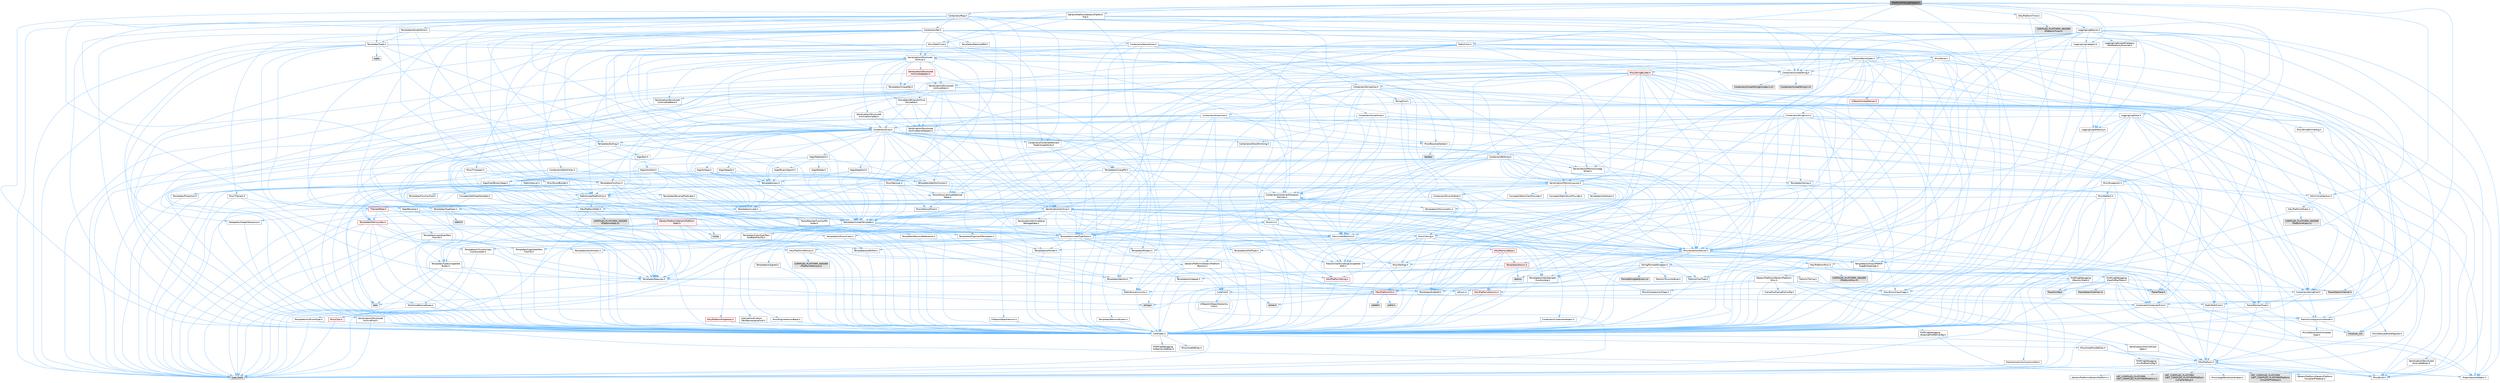 digraph "IPlatformFileLogWrapper.h"
{
 // INTERACTIVE_SVG=YES
 // LATEX_PDF_SIZE
  bgcolor="transparent";
  edge [fontname=Helvetica,fontsize=10,labelfontname=Helvetica,labelfontsize=10];
  node [fontname=Helvetica,fontsize=10,shape=box,height=0.2,width=0.4];
  Node1 [id="Node000001",label="IPlatformFileLogWrapper.h",height=0.2,width=0.4,color="gray40", fillcolor="grey60", style="filled", fontcolor="black",tooltip=" "];
  Node1 -> Node2 [id="edge1_Node000001_Node000002",color="steelblue1",style="solid",tooltip=" "];
  Node2 [id="Node000002",label="Containers/Map.h",height=0.2,width=0.4,color="grey40", fillcolor="white", style="filled",URL="$df/d79/Map_8h.html",tooltip=" "];
  Node2 -> Node3 [id="edge2_Node000002_Node000003",color="steelblue1",style="solid",tooltip=" "];
  Node3 [id="Node000003",label="CoreTypes.h",height=0.2,width=0.4,color="grey40", fillcolor="white", style="filled",URL="$dc/dec/CoreTypes_8h.html",tooltip=" "];
  Node3 -> Node4 [id="edge3_Node000003_Node000004",color="steelblue1",style="solid",tooltip=" "];
  Node4 [id="Node000004",label="HAL/Platform.h",height=0.2,width=0.4,color="grey40", fillcolor="white", style="filled",URL="$d9/dd0/Platform_8h.html",tooltip=" "];
  Node4 -> Node5 [id="edge4_Node000004_Node000005",color="steelblue1",style="solid",tooltip=" "];
  Node5 [id="Node000005",label="Misc/Build.h",height=0.2,width=0.4,color="grey40", fillcolor="white", style="filled",URL="$d3/dbb/Build_8h.html",tooltip=" "];
  Node4 -> Node6 [id="edge5_Node000004_Node000006",color="steelblue1",style="solid",tooltip=" "];
  Node6 [id="Node000006",label="Misc/LargeWorldCoordinates.h",height=0.2,width=0.4,color="grey40", fillcolor="white", style="filled",URL="$d2/dcb/LargeWorldCoordinates_8h.html",tooltip=" "];
  Node4 -> Node7 [id="edge6_Node000004_Node000007",color="steelblue1",style="solid",tooltip=" "];
  Node7 [id="Node000007",label="type_traits",height=0.2,width=0.4,color="grey60", fillcolor="#E0E0E0", style="filled",tooltip=" "];
  Node4 -> Node8 [id="edge7_Node000004_Node000008",color="steelblue1",style="solid",tooltip=" "];
  Node8 [id="Node000008",label="PreprocessorHelpers.h",height=0.2,width=0.4,color="grey40", fillcolor="white", style="filled",URL="$db/ddb/PreprocessorHelpers_8h.html",tooltip=" "];
  Node4 -> Node9 [id="edge8_Node000004_Node000009",color="steelblue1",style="solid",tooltip=" "];
  Node9 [id="Node000009",label="UBT_COMPILED_PLATFORM\l/UBT_COMPILED_PLATFORMPlatform\lCompilerPreSetup.h",height=0.2,width=0.4,color="grey60", fillcolor="#E0E0E0", style="filled",tooltip=" "];
  Node4 -> Node10 [id="edge9_Node000004_Node000010",color="steelblue1",style="solid",tooltip=" "];
  Node10 [id="Node000010",label="GenericPlatform/GenericPlatform\lCompilerPreSetup.h",height=0.2,width=0.4,color="grey40", fillcolor="white", style="filled",URL="$d9/dc8/GenericPlatformCompilerPreSetup_8h.html",tooltip=" "];
  Node4 -> Node11 [id="edge10_Node000004_Node000011",color="steelblue1",style="solid",tooltip=" "];
  Node11 [id="Node000011",label="GenericPlatform/GenericPlatform.h",height=0.2,width=0.4,color="grey40", fillcolor="white", style="filled",URL="$d6/d84/GenericPlatform_8h.html",tooltip=" "];
  Node4 -> Node12 [id="edge11_Node000004_Node000012",color="steelblue1",style="solid",tooltip=" "];
  Node12 [id="Node000012",label="UBT_COMPILED_PLATFORM\l/UBT_COMPILED_PLATFORMPlatform.h",height=0.2,width=0.4,color="grey60", fillcolor="#E0E0E0", style="filled",tooltip=" "];
  Node4 -> Node13 [id="edge12_Node000004_Node000013",color="steelblue1",style="solid",tooltip=" "];
  Node13 [id="Node000013",label="UBT_COMPILED_PLATFORM\l/UBT_COMPILED_PLATFORMPlatform\lCompilerSetup.h",height=0.2,width=0.4,color="grey60", fillcolor="#E0E0E0", style="filled",tooltip=" "];
  Node3 -> Node14 [id="edge13_Node000003_Node000014",color="steelblue1",style="solid",tooltip=" "];
  Node14 [id="Node000014",label="ProfilingDebugging\l/UMemoryDefines.h",height=0.2,width=0.4,color="grey40", fillcolor="white", style="filled",URL="$d2/da2/UMemoryDefines_8h.html",tooltip=" "];
  Node3 -> Node15 [id="edge14_Node000003_Node000015",color="steelblue1",style="solid",tooltip=" "];
  Node15 [id="Node000015",label="Misc/CoreMiscDefines.h",height=0.2,width=0.4,color="grey40", fillcolor="white", style="filled",URL="$da/d38/CoreMiscDefines_8h.html",tooltip=" "];
  Node15 -> Node4 [id="edge15_Node000015_Node000004",color="steelblue1",style="solid",tooltip=" "];
  Node15 -> Node8 [id="edge16_Node000015_Node000008",color="steelblue1",style="solid",tooltip=" "];
  Node3 -> Node16 [id="edge17_Node000003_Node000016",color="steelblue1",style="solid",tooltip=" "];
  Node16 [id="Node000016",label="Misc/CoreDefines.h",height=0.2,width=0.4,color="grey40", fillcolor="white", style="filled",URL="$d3/dd2/CoreDefines_8h.html",tooltip=" "];
  Node2 -> Node17 [id="edge18_Node000002_Node000017",color="steelblue1",style="solid",tooltip=" "];
  Node17 [id="Node000017",label="Algo/Reverse.h",height=0.2,width=0.4,color="grey40", fillcolor="white", style="filled",URL="$d5/d93/Reverse_8h.html",tooltip=" "];
  Node17 -> Node3 [id="edge19_Node000017_Node000003",color="steelblue1",style="solid",tooltip=" "];
  Node17 -> Node18 [id="edge20_Node000017_Node000018",color="steelblue1",style="solid",tooltip=" "];
  Node18 [id="Node000018",label="Templates/UnrealTemplate.h",height=0.2,width=0.4,color="grey40", fillcolor="white", style="filled",URL="$d4/d24/UnrealTemplate_8h.html",tooltip=" "];
  Node18 -> Node3 [id="edge21_Node000018_Node000003",color="steelblue1",style="solid",tooltip=" "];
  Node18 -> Node19 [id="edge22_Node000018_Node000019",color="steelblue1",style="solid",tooltip=" "];
  Node19 [id="Node000019",label="Templates/IsPointer.h",height=0.2,width=0.4,color="grey40", fillcolor="white", style="filled",URL="$d7/d05/IsPointer_8h.html",tooltip=" "];
  Node19 -> Node3 [id="edge23_Node000019_Node000003",color="steelblue1",style="solid",tooltip=" "];
  Node18 -> Node20 [id="edge24_Node000018_Node000020",color="steelblue1",style="solid",tooltip=" "];
  Node20 [id="Node000020",label="HAL/UnrealMemory.h",height=0.2,width=0.4,color="grey40", fillcolor="white", style="filled",URL="$d9/d96/UnrealMemory_8h.html",tooltip=" "];
  Node20 -> Node3 [id="edge25_Node000020_Node000003",color="steelblue1",style="solid",tooltip=" "];
  Node20 -> Node21 [id="edge26_Node000020_Node000021",color="steelblue1",style="solid",tooltip=" "];
  Node21 [id="Node000021",label="GenericPlatform/GenericPlatform\lMemory.h",height=0.2,width=0.4,color="grey40", fillcolor="white", style="filled",URL="$dd/d22/GenericPlatformMemory_8h.html",tooltip=" "];
  Node21 -> Node22 [id="edge27_Node000021_Node000022",color="steelblue1",style="solid",tooltip=" "];
  Node22 [id="Node000022",label="CoreFwd.h",height=0.2,width=0.4,color="grey40", fillcolor="white", style="filled",URL="$d1/d1e/CoreFwd_8h.html",tooltip=" "];
  Node22 -> Node3 [id="edge28_Node000022_Node000003",color="steelblue1",style="solid",tooltip=" "];
  Node22 -> Node23 [id="edge29_Node000022_Node000023",color="steelblue1",style="solid",tooltip=" "];
  Node23 [id="Node000023",label="Containers/ContainersFwd.h",height=0.2,width=0.4,color="grey40", fillcolor="white", style="filled",URL="$d4/d0a/ContainersFwd_8h.html",tooltip=" "];
  Node23 -> Node4 [id="edge30_Node000023_Node000004",color="steelblue1",style="solid",tooltip=" "];
  Node23 -> Node3 [id="edge31_Node000023_Node000003",color="steelblue1",style="solid",tooltip=" "];
  Node23 -> Node24 [id="edge32_Node000023_Node000024",color="steelblue1",style="solid",tooltip=" "];
  Node24 [id="Node000024",label="Traits/IsContiguousContainer.h",height=0.2,width=0.4,color="grey40", fillcolor="white", style="filled",URL="$d5/d3c/IsContiguousContainer_8h.html",tooltip=" "];
  Node24 -> Node3 [id="edge33_Node000024_Node000003",color="steelblue1",style="solid",tooltip=" "];
  Node24 -> Node25 [id="edge34_Node000024_Node000025",color="steelblue1",style="solid",tooltip=" "];
  Node25 [id="Node000025",label="Misc/StaticAssertComplete\lType.h",height=0.2,width=0.4,color="grey40", fillcolor="white", style="filled",URL="$d5/d4e/StaticAssertCompleteType_8h.html",tooltip=" "];
  Node24 -> Node26 [id="edge35_Node000024_Node000026",color="steelblue1",style="solid",tooltip=" "];
  Node26 [id="Node000026",label="initializer_list",height=0.2,width=0.4,color="grey60", fillcolor="#E0E0E0", style="filled",tooltip=" "];
  Node22 -> Node27 [id="edge36_Node000022_Node000027",color="steelblue1",style="solid",tooltip=" "];
  Node27 [id="Node000027",label="Math/MathFwd.h",height=0.2,width=0.4,color="grey40", fillcolor="white", style="filled",URL="$d2/d10/MathFwd_8h.html",tooltip=" "];
  Node27 -> Node4 [id="edge37_Node000027_Node000004",color="steelblue1",style="solid",tooltip=" "];
  Node22 -> Node28 [id="edge38_Node000022_Node000028",color="steelblue1",style="solid",tooltip=" "];
  Node28 [id="Node000028",label="UObject/UObjectHierarchy\lFwd.h",height=0.2,width=0.4,color="grey40", fillcolor="white", style="filled",URL="$d3/d13/UObjectHierarchyFwd_8h.html",tooltip=" "];
  Node21 -> Node3 [id="edge39_Node000021_Node000003",color="steelblue1",style="solid",tooltip=" "];
  Node21 -> Node29 [id="edge40_Node000021_Node000029",color="steelblue1",style="solid",tooltip=" "];
  Node29 [id="Node000029",label="HAL/PlatformString.h",height=0.2,width=0.4,color="red", fillcolor="#FFF0F0", style="filled",URL="$db/db5/PlatformString_8h.html",tooltip=" "];
  Node29 -> Node3 [id="edge41_Node000029_Node000003",color="steelblue1",style="solid",tooltip=" "];
  Node21 -> Node31 [id="edge42_Node000021_Node000031",color="steelblue1",style="solid",tooltip=" "];
  Node31 [id="Node000031",label="string.h",height=0.2,width=0.4,color="grey60", fillcolor="#E0E0E0", style="filled",tooltip=" "];
  Node21 -> Node32 [id="edge43_Node000021_Node000032",color="steelblue1",style="solid",tooltip=" "];
  Node32 [id="Node000032",label="wchar.h",height=0.2,width=0.4,color="grey60", fillcolor="#E0E0E0", style="filled",tooltip=" "];
  Node20 -> Node33 [id="edge44_Node000020_Node000033",color="steelblue1",style="solid",tooltip=" "];
  Node33 [id="Node000033",label="HAL/MemoryBase.h",height=0.2,width=0.4,color="red", fillcolor="#FFF0F0", style="filled",URL="$d6/d9f/MemoryBase_8h.html",tooltip=" "];
  Node33 -> Node3 [id="edge45_Node000033_Node000003",color="steelblue1",style="solid",tooltip=" "];
  Node33 -> Node34 [id="edge46_Node000033_Node000034",color="steelblue1",style="solid",tooltip=" "];
  Node34 [id="Node000034",label="HAL/PlatformAtomics.h",height=0.2,width=0.4,color="red", fillcolor="#FFF0F0", style="filled",URL="$d3/d36/PlatformAtomics_8h.html",tooltip=" "];
  Node34 -> Node3 [id="edge47_Node000034_Node000003",color="steelblue1",style="solid",tooltip=" "];
  Node33 -> Node37 [id="edge48_Node000033_Node000037",color="steelblue1",style="solid",tooltip=" "];
  Node37 [id="Node000037",label="HAL/PlatformCrt.h",height=0.2,width=0.4,color="red", fillcolor="#FFF0F0", style="filled",URL="$d8/d75/PlatformCrt_8h.html",tooltip=" "];
  Node37 -> Node38 [id="edge49_Node000037_Node000038",color="steelblue1",style="solid",tooltip=" "];
  Node38 [id="Node000038",label="new",height=0.2,width=0.4,color="grey60", fillcolor="#E0E0E0", style="filled",tooltip=" "];
  Node37 -> Node32 [id="edge50_Node000037_Node000032",color="steelblue1",style="solid",tooltip=" "];
  Node37 -> Node39 [id="edge51_Node000037_Node000039",color="steelblue1",style="solid",tooltip=" "];
  Node39 [id="Node000039",label="stddef.h",height=0.2,width=0.4,color="grey60", fillcolor="#E0E0E0", style="filled",tooltip=" "];
  Node37 -> Node40 [id="edge52_Node000037_Node000040",color="steelblue1",style="solid",tooltip=" "];
  Node40 [id="Node000040",label="stdlib.h",height=0.2,width=0.4,color="grey60", fillcolor="#E0E0E0", style="filled",tooltip=" "];
  Node37 -> Node31 [id="edge53_Node000037_Node000031",color="steelblue1",style="solid",tooltip=" "];
  Node33 -> Node79 [id="edge54_Node000033_Node000079",color="steelblue1",style="solid",tooltip=" "];
  Node79 [id="Node000079",label="Templates/Atomic.h",height=0.2,width=0.4,color="red", fillcolor="#FFF0F0", style="filled",URL="$d3/d91/Atomic_8h.html",tooltip=" "];
  Node79 -> Node82 [id="edge55_Node000079_Node000082",color="steelblue1",style="solid",tooltip=" "];
  Node82 [id="Node000082",label="Templates/IsIntegral.h",height=0.2,width=0.4,color="grey40", fillcolor="white", style="filled",URL="$da/d64/IsIntegral_8h.html",tooltip=" "];
  Node82 -> Node3 [id="edge56_Node000082_Node000003",color="steelblue1",style="solid",tooltip=" "];
  Node79 -> Node76 [id="edge57_Node000079_Node000076",color="steelblue1",style="solid",tooltip=" "];
  Node76 [id="Node000076",label="atomic",height=0.2,width=0.4,color="grey60", fillcolor="#E0E0E0", style="filled",tooltip=" "];
  Node20 -> Node88 [id="edge58_Node000020_Node000088",color="steelblue1",style="solid",tooltip=" "];
  Node88 [id="Node000088",label="HAL/PlatformMemory.h",height=0.2,width=0.4,color="grey40", fillcolor="white", style="filled",URL="$de/d68/PlatformMemory_8h.html",tooltip=" "];
  Node88 -> Node3 [id="edge59_Node000088_Node000003",color="steelblue1",style="solid",tooltip=" "];
  Node88 -> Node21 [id="edge60_Node000088_Node000021",color="steelblue1",style="solid",tooltip=" "];
  Node88 -> Node89 [id="edge61_Node000088_Node000089",color="steelblue1",style="solid",tooltip=" "];
  Node89 [id="Node000089",label="COMPILED_PLATFORM_HEADER\l(PlatformMemory.h)",height=0.2,width=0.4,color="grey60", fillcolor="#E0E0E0", style="filled",tooltip=" "];
  Node20 -> Node90 [id="edge62_Node000020_Node000090",color="steelblue1",style="solid",tooltip=" "];
  Node90 [id="Node000090",label="ProfilingDebugging\l/MemoryTrace.h",height=0.2,width=0.4,color="grey40", fillcolor="white", style="filled",URL="$da/dd7/MemoryTrace_8h.html",tooltip=" "];
  Node90 -> Node4 [id="edge63_Node000090_Node000004",color="steelblue1",style="solid",tooltip=" "];
  Node90 -> Node54 [id="edge64_Node000090_Node000054",color="steelblue1",style="solid",tooltip=" "];
  Node54 [id="Node000054",label="Misc/EnumClassFlags.h",height=0.2,width=0.4,color="grey40", fillcolor="white", style="filled",URL="$d8/de7/EnumClassFlags_8h.html",tooltip=" "];
  Node90 -> Node59 [id="edge65_Node000090_Node000059",color="steelblue1",style="solid",tooltip=" "];
  Node59 [id="Node000059",label="Trace/Config.h",height=0.2,width=0.4,color="grey60", fillcolor="#E0E0E0", style="filled",tooltip=" "];
  Node90 -> Node62 [id="edge66_Node000090_Node000062",color="steelblue1",style="solid",tooltip=" "];
  Node62 [id="Node000062",label="Trace/Trace.h",height=0.2,width=0.4,color="grey60", fillcolor="#E0E0E0", style="filled",tooltip=" "];
  Node20 -> Node19 [id="edge67_Node000020_Node000019",color="steelblue1",style="solid",tooltip=" "];
  Node18 -> Node91 [id="edge68_Node000018_Node000091",color="steelblue1",style="solid",tooltip=" "];
  Node91 [id="Node000091",label="Templates/CopyQualifiers\lAndRefsFromTo.h",height=0.2,width=0.4,color="grey40", fillcolor="white", style="filled",URL="$d3/db3/CopyQualifiersAndRefsFromTo_8h.html",tooltip=" "];
  Node91 -> Node92 [id="edge69_Node000091_Node000092",color="steelblue1",style="solid",tooltip=" "];
  Node92 [id="Node000092",label="Templates/CopyQualifiers\lFromTo.h",height=0.2,width=0.4,color="grey40", fillcolor="white", style="filled",URL="$d5/db4/CopyQualifiersFromTo_8h.html",tooltip=" "];
  Node18 -> Node93 [id="edge70_Node000018_Node000093",color="steelblue1",style="solid",tooltip=" "];
  Node93 [id="Node000093",label="Templates/UnrealTypeTraits.h",height=0.2,width=0.4,color="grey40", fillcolor="white", style="filled",URL="$d2/d2d/UnrealTypeTraits_8h.html",tooltip=" "];
  Node93 -> Node3 [id="edge71_Node000093_Node000003",color="steelblue1",style="solid",tooltip=" "];
  Node93 -> Node19 [id="edge72_Node000093_Node000019",color="steelblue1",style="solid",tooltip=" "];
  Node93 -> Node46 [id="edge73_Node000093_Node000046",color="steelblue1",style="solid",tooltip=" "];
  Node46 [id="Node000046",label="Misc/AssertionMacros.h",height=0.2,width=0.4,color="grey40", fillcolor="white", style="filled",URL="$d0/dfa/AssertionMacros_8h.html",tooltip=" "];
  Node46 -> Node3 [id="edge74_Node000046_Node000003",color="steelblue1",style="solid",tooltip=" "];
  Node46 -> Node4 [id="edge75_Node000046_Node000004",color="steelblue1",style="solid",tooltip=" "];
  Node46 -> Node47 [id="edge76_Node000046_Node000047",color="steelblue1",style="solid",tooltip=" "];
  Node47 [id="Node000047",label="HAL/PlatformMisc.h",height=0.2,width=0.4,color="grey40", fillcolor="white", style="filled",URL="$d0/df5/PlatformMisc_8h.html",tooltip=" "];
  Node47 -> Node3 [id="edge77_Node000047_Node000003",color="steelblue1",style="solid",tooltip=" "];
  Node47 -> Node48 [id="edge78_Node000047_Node000048",color="steelblue1",style="solid",tooltip=" "];
  Node48 [id="Node000048",label="GenericPlatform/GenericPlatform\lMisc.h",height=0.2,width=0.4,color="grey40", fillcolor="white", style="filled",URL="$db/d9a/GenericPlatformMisc_8h.html",tooltip=" "];
  Node48 -> Node49 [id="edge79_Node000048_Node000049",color="steelblue1",style="solid",tooltip=" "];
  Node49 [id="Node000049",label="Containers/StringFwd.h",height=0.2,width=0.4,color="grey40", fillcolor="white", style="filled",URL="$df/d37/StringFwd_8h.html",tooltip=" "];
  Node49 -> Node3 [id="edge80_Node000049_Node000003",color="steelblue1",style="solid",tooltip=" "];
  Node49 -> Node50 [id="edge81_Node000049_Node000050",color="steelblue1",style="solid",tooltip=" "];
  Node50 [id="Node000050",label="Traits/ElementType.h",height=0.2,width=0.4,color="grey40", fillcolor="white", style="filled",URL="$d5/d4f/ElementType_8h.html",tooltip=" "];
  Node50 -> Node4 [id="edge82_Node000050_Node000004",color="steelblue1",style="solid",tooltip=" "];
  Node50 -> Node26 [id="edge83_Node000050_Node000026",color="steelblue1",style="solid",tooltip=" "];
  Node50 -> Node7 [id="edge84_Node000050_Node000007",color="steelblue1",style="solid",tooltip=" "];
  Node49 -> Node24 [id="edge85_Node000049_Node000024",color="steelblue1",style="solid",tooltip=" "];
  Node48 -> Node22 [id="edge86_Node000048_Node000022",color="steelblue1",style="solid",tooltip=" "];
  Node48 -> Node3 [id="edge87_Node000048_Node000003",color="steelblue1",style="solid",tooltip=" "];
  Node48 -> Node51 [id="edge88_Node000048_Node000051",color="steelblue1",style="solid",tooltip=" "];
  Node51 [id="Node000051",label="FramePro/FrameProConfig.h",height=0.2,width=0.4,color="grey40", fillcolor="white", style="filled",URL="$d7/d90/FrameProConfig_8h.html",tooltip=" "];
  Node48 -> Node37 [id="edge89_Node000048_Node000037",color="steelblue1",style="solid",tooltip=" "];
  Node48 -> Node52 [id="edge90_Node000048_Node000052",color="steelblue1",style="solid",tooltip=" "];
  Node52 [id="Node000052",label="Math/NumericLimits.h",height=0.2,width=0.4,color="grey40", fillcolor="white", style="filled",URL="$df/d1b/NumericLimits_8h.html",tooltip=" "];
  Node52 -> Node3 [id="edge91_Node000052_Node000003",color="steelblue1",style="solid",tooltip=" "];
  Node48 -> Node53 [id="edge92_Node000048_Node000053",color="steelblue1",style="solid",tooltip=" "];
  Node53 [id="Node000053",label="Misc/CompressionFlags.h",height=0.2,width=0.4,color="grey40", fillcolor="white", style="filled",URL="$d9/d76/CompressionFlags_8h.html",tooltip=" "];
  Node48 -> Node54 [id="edge93_Node000048_Node000054",color="steelblue1",style="solid",tooltip=" "];
  Node48 -> Node55 [id="edge94_Node000048_Node000055",color="steelblue1",style="solid",tooltip=" "];
  Node55 [id="Node000055",label="ProfilingDebugging\l/CsvProfilerConfig.h",height=0.2,width=0.4,color="grey40", fillcolor="white", style="filled",URL="$d3/d88/CsvProfilerConfig_8h.html",tooltip=" "];
  Node55 -> Node5 [id="edge95_Node000055_Node000005",color="steelblue1",style="solid",tooltip=" "];
  Node48 -> Node56 [id="edge96_Node000048_Node000056",color="steelblue1",style="solid",tooltip=" "];
  Node56 [id="Node000056",label="ProfilingDebugging\l/ExternalProfilerConfig.h",height=0.2,width=0.4,color="grey40", fillcolor="white", style="filled",URL="$d3/dbb/ExternalProfilerConfig_8h.html",tooltip=" "];
  Node56 -> Node5 [id="edge97_Node000056_Node000005",color="steelblue1",style="solid",tooltip=" "];
  Node47 -> Node57 [id="edge98_Node000047_Node000057",color="steelblue1",style="solid",tooltip=" "];
  Node57 [id="Node000057",label="COMPILED_PLATFORM_HEADER\l(PlatformMisc.h)",height=0.2,width=0.4,color="grey60", fillcolor="#E0E0E0", style="filled",tooltip=" "];
  Node47 -> Node58 [id="edge99_Node000047_Node000058",color="steelblue1",style="solid",tooltip=" "];
  Node58 [id="Node000058",label="ProfilingDebugging\l/CpuProfilerTrace.h",height=0.2,width=0.4,color="grey40", fillcolor="white", style="filled",URL="$da/dcb/CpuProfilerTrace_8h.html",tooltip=" "];
  Node58 -> Node3 [id="edge100_Node000058_Node000003",color="steelblue1",style="solid",tooltip=" "];
  Node58 -> Node23 [id="edge101_Node000058_Node000023",color="steelblue1",style="solid",tooltip=" "];
  Node58 -> Node34 [id="edge102_Node000058_Node000034",color="steelblue1",style="solid",tooltip=" "];
  Node58 -> Node8 [id="edge103_Node000058_Node000008",color="steelblue1",style="solid",tooltip=" "];
  Node58 -> Node5 [id="edge104_Node000058_Node000005",color="steelblue1",style="solid",tooltip=" "];
  Node58 -> Node59 [id="edge105_Node000058_Node000059",color="steelblue1",style="solid",tooltip=" "];
  Node58 -> Node60 [id="edge106_Node000058_Node000060",color="steelblue1",style="solid",tooltip=" "];
  Node60 [id="Node000060",label="Trace/Detail/Channel.h",height=0.2,width=0.4,color="grey60", fillcolor="#E0E0E0", style="filled",tooltip=" "];
  Node58 -> Node61 [id="edge107_Node000058_Node000061",color="steelblue1",style="solid",tooltip=" "];
  Node61 [id="Node000061",label="Trace/Detail/Channel.inl",height=0.2,width=0.4,color="grey60", fillcolor="#E0E0E0", style="filled",tooltip=" "];
  Node58 -> Node62 [id="edge108_Node000058_Node000062",color="steelblue1",style="solid",tooltip=" "];
  Node46 -> Node8 [id="edge109_Node000046_Node000008",color="steelblue1",style="solid",tooltip=" "];
  Node46 -> Node63 [id="edge110_Node000046_Node000063",color="steelblue1",style="solid",tooltip=" "];
  Node63 [id="Node000063",label="Templates/EnableIf.h",height=0.2,width=0.4,color="grey40", fillcolor="white", style="filled",URL="$d7/d60/EnableIf_8h.html",tooltip=" "];
  Node63 -> Node3 [id="edge111_Node000063_Node000003",color="steelblue1",style="solid",tooltip=" "];
  Node46 -> Node64 [id="edge112_Node000046_Node000064",color="steelblue1",style="solid",tooltip=" "];
  Node64 [id="Node000064",label="Templates/IsArrayOrRefOf\lTypeByPredicate.h",height=0.2,width=0.4,color="grey40", fillcolor="white", style="filled",URL="$d6/da1/IsArrayOrRefOfTypeByPredicate_8h.html",tooltip=" "];
  Node64 -> Node3 [id="edge113_Node000064_Node000003",color="steelblue1",style="solid",tooltip=" "];
  Node46 -> Node65 [id="edge114_Node000046_Node000065",color="steelblue1",style="solid",tooltip=" "];
  Node65 [id="Node000065",label="Templates/IsValidVariadic\lFunctionArg.h",height=0.2,width=0.4,color="grey40", fillcolor="white", style="filled",URL="$d0/dc8/IsValidVariadicFunctionArg_8h.html",tooltip=" "];
  Node65 -> Node3 [id="edge115_Node000065_Node000003",color="steelblue1",style="solid",tooltip=" "];
  Node65 -> Node66 [id="edge116_Node000065_Node000066",color="steelblue1",style="solid",tooltip=" "];
  Node66 [id="Node000066",label="IsEnum.h",height=0.2,width=0.4,color="grey40", fillcolor="white", style="filled",URL="$d4/de5/IsEnum_8h.html",tooltip=" "];
  Node65 -> Node7 [id="edge117_Node000065_Node000007",color="steelblue1",style="solid",tooltip=" "];
  Node46 -> Node67 [id="edge118_Node000046_Node000067",color="steelblue1",style="solid",tooltip=" "];
  Node67 [id="Node000067",label="Traits/IsCharEncodingCompatible\lWith.h",height=0.2,width=0.4,color="grey40", fillcolor="white", style="filled",URL="$df/dd1/IsCharEncodingCompatibleWith_8h.html",tooltip=" "];
  Node67 -> Node7 [id="edge119_Node000067_Node000007",color="steelblue1",style="solid",tooltip=" "];
  Node67 -> Node68 [id="edge120_Node000067_Node000068",color="steelblue1",style="solid",tooltip=" "];
  Node68 [id="Node000068",label="Traits/IsCharType.h",height=0.2,width=0.4,color="grey40", fillcolor="white", style="filled",URL="$db/d51/IsCharType_8h.html",tooltip=" "];
  Node68 -> Node3 [id="edge121_Node000068_Node000003",color="steelblue1",style="solid",tooltip=" "];
  Node46 -> Node69 [id="edge122_Node000046_Node000069",color="steelblue1",style="solid",tooltip=" "];
  Node69 [id="Node000069",label="Misc/VarArgs.h",height=0.2,width=0.4,color="grey40", fillcolor="white", style="filled",URL="$d5/d6f/VarArgs_8h.html",tooltip=" "];
  Node69 -> Node3 [id="edge123_Node000069_Node000003",color="steelblue1",style="solid",tooltip=" "];
  Node46 -> Node70 [id="edge124_Node000046_Node000070",color="steelblue1",style="solid",tooltip=" "];
  Node70 [id="Node000070",label="String/FormatStringSan.h",height=0.2,width=0.4,color="grey40", fillcolor="white", style="filled",URL="$d3/d8b/FormatStringSan_8h.html",tooltip=" "];
  Node70 -> Node7 [id="edge125_Node000070_Node000007",color="steelblue1",style="solid",tooltip=" "];
  Node70 -> Node3 [id="edge126_Node000070_Node000003",color="steelblue1",style="solid",tooltip=" "];
  Node70 -> Node71 [id="edge127_Node000070_Node000071",color="steelblue1",style="solid",tooltip=" "];
  Node71 [id="Node000071",label="Templates/Requires.h",height=0.2,width=0.4,color="grey40", fillcolor="white", style="filled",URL="$dc/d96/Requires_8h.html",tooltip=" "];
  Node71 -> Node63 [id="edge128_Node000071_Node000063",color="steelblue1",style="solid",tooltip=" "];
  Node71 -> Node7 [id="edge129_Node000071_Node000007",color="steelblue1",style="solid",tooltip=" "];
  Node70 -> Node72 [id="edge130_Node000070_Node000072",color="steelblue1",style="solid",tooltip=" "];
  Node72 [id="Node000072",label="Templates/Identity.h",height=0.2,width=0.4,color="grey40", fillcolor="white", style="filled",URL="$d0/dd5/Identity_8h.html",tooltip=" "];
  Node70 -> Node65 [id="edge131_Node000070_Node000065",color="steelblue1",style="solid",tooltip=" "];
  Node70 -> Node68 [id="edge132_Node000070_Node000068",color="steelblue1",style="solid",tooltip=" "];
  Node70 -> Node73 [id="edge133_Node000070_Node000073",color="steelblue1",style="solid",tooltip=" "];
  Node73 [id="Node000073",label="Traits/IsTEnumAsByte.h",height=0.2,width=0.4,color="grey40", fillcolor="white", style="filled",URL="$d1/de6/IsTEnumAsByte_8h.html",tooltip=" "];
  Node70 -> Node74 [id="edge134_Node000070_Node000074",color="steelblue1",style="solid",tooltip=" "];
  Node74 [id="Node000074",label="Traits/IsTString.h",height=0.2,width=0.4,color="grey40", fillcolor="white", style="filled",URL="$d0/df8/IsTString_8h.html",tooltip=" "];
  Node74 -> Node23 [id="edge135_Node000074_Node000023",color="steelblue1",style="solid",tooltip=" "];
  Node70 -> Node23 [id="edge136_Node000070_Node000023",color="steelblue1",style="solid",tooltip=" "];
  Node70 -> Node75 [id="edge137_Node000070_Node000075",color="steelblue1",style="solid",tooltip=" "];
  Node75 [id="Node000075",label="FormatStringSanErrors.inl",height=0.2,width=0.4,color="grey60", fillcolor="#E0E0E0", style="filled",tooltip=" "];
  Node46 -> Node76 [id="edge138_Node000046_Node000076",color="steelblue1",style="solid",tooltip=" "];
  Node93 -> Node84 [id="edge139_Node000093_Node000084",color="steelblue1",style="solid",tooltip=" "];
  Node84 [id="Node000084",label="Templates/AndOrNot.h",height=0.2,width=0.4,color="grey40", fillcolor="white", style="filled",URL="$db/d0a/AndOrNot_8h.html",tooltip=" "];
  Node84 -> Node3 [id="edge140_Node000084_Node000003",color="steelblue1",style="solid",tooltip=" "];
  Node93 -> Node63 [id="edge141_Node000093_Node000063",color="steelblue1",style="solid",tooltip=" "];
  Node93 -> Node94 [id="edge142_Node000093_Node000094",color="steelblue1",style="solid",tooltip=" "];
  Node94 [id="Node000094",label="Templates/IsArithmetic.h",height=0.2,width=0.4,color="grey40", fillcolor="white", style="filled",URL="$d2/d5d/IsArithmetic_8h.html",tooltip=" "];
  Node94 -> Node3 [id="edge143_Node000094_Node000003",color="steelblue1",style="solid",tooltip=" "];
  Node93 -> Node66 [id="edge144_Node000093_Node000066",color="steelblue1",style="solid",tooltip=" "];
  Node93 -> Node95 [id="edge145_Node000093_Node000095",color="steelblue1",style="solid",tooltip=" "];
  Node95 [id="Node000095",label="Templates/Models.h",height=0.2,width=0.4,color="grey40", fillcolor="white", style="filled",URL="$d3/d0c/Models_8h.html",tooltip=" "];
  Node95 -> Node72 [id="edge146_Node000095_Node000072",color="steelblue1",style="solid",tooltip=" "];
  Node93 -> Node96 [id="edge147_Node000093_Node000096",color="steelblue1",style="solid",tooltip=" "];
  Node96 [id="Node000096",label="Templates/IsPODType.h",height=0.2,width=0.4,color="grey40", fillcolor="white", style="filled",URL="$d7/db1/IsPODType_8h.html",tooltip=" "];
  Node96 -> Node3 [id="edge148_Node000096_Node000003",color="steelblue1",style="solid",tooltip=" "];
  Node93 -> Node97 [id="edge149_Node000093_Node000097",color="steelblue1",style="solid",tooltip=" "];
  Node97 [id="Node000097",label="Templates/IsUECoreType.h",height=0.2,width=0.4,color="grey40", fillcolor="white", style="filled",URL="$d1/db8/IsUECoreType_8h.html",tooltip=" "];
  Node97 -> Node3 [id="edge150_Node000097_Node000003",color="steelblue1",style="solid",tooltip=" "];
  Node97 -> Node7 [id="edge151_Node000097_Node000007",color="steelblue1",style="solid",tooltip=" "];
  Node93 -> Node85 [id="edge152_Node000093_Node000085",color="steelblue1",style="solid",tooltip=" "];
  Node85 [id="Node000085",label="Templates/IsTriviallyCopy\lConstructible.h",height=0.2,width=0.4,color="grey40", fillcolor="white", style="filled",URL="$d3/d78/IsTriviallyCopyConstructible_8h.html",tooltip=" "];
  Node85 -> Node3 [id="edge153_Node000085_Node000003",color="steelblue1",style="solid",tooltip=" "];
  Node85 -> Node7 [id="edge154_Node000085_Node000007",color="steelblue1",style="solid",tooltip=" "];
  Node18 -> Node98 [id="edge155_Node000018_Node000098",color="steelblue1",style="solid",tooltip=" "];
  Node98 [id="Node000098",label="Templates/RemoveReference.h",height=0.2,width=0.4,color="grey40", fillcolor="white", style="filled",URL="$da/dbe/RemoveReference_8h.html",tooltip=" "];
  Node98 -> Node3 [id="edge156_Node000098_Node000003",color="steelblue1",style="solid",tooltip=" "];
  Node18 -> Node71 [id="edge157_Node000018_Node000071",color="steelblue1",style="solid",tooltip=" "];
  Node18 -> Node99 [id="edge158_Node000018_Node000099",color="steelblue1",style="solid",tooltip=" "];
  Node99 [id="Node000099",label="Templates/TypeCompatible\lBytes.h",height=0.2,width=0.4,color="grey40", fillcolor="white", style="filled",URL="$df/d0a/TypeCompatibleBytes_8h.html",tooltip=" "];
  Node99 -> Node3 [id="edge159_Node000099_Node000003",color="steelblue1",style="solid",tooltip=" "];
  Node99 -> Node31 [id="edge160_Node000099_Node000031",color="steelblue1",style="solid",tooltip=" "];
  Node99 -> Node38 [id="edge161_Node000099_Node000038",color="steelblue1",style="solid",tooltip=" "];
  Node99 -> Node7 [id="edge162_Node000099_Node000007",color="steelblue1",style="solid",tooltip=" "];
  Node18 -> Node72 [id="edge163_Node000018_Node000072",color="steelblue1",style="solid",tooltip=" "];
  Node18 -> Node24 [id="edge164_Node000018_Node000024",color="steelblue1",style="solid",tooltip=" "];
  Node18 -> Node100 [id="edge165_Node000018_Node000100",color="steelblue1",style="solid",tooltip=" "];
  Node100 [id="Node000100",label="Traits/UseBitwiseSwap.h",height=0.2,width=0.4,color="grey40", fillcolor="white", style="filled",URL="$db/df3/UseBitwiseSwap_8h.html",tooltip=" "];
  Node100 -> Node3 [id="edge166_Node000100_Node000003",color="steelblue1",style="solid",tooltip=" "];
  Node100 -> Node7 [id="edge167_Node000100_Node000007",color="steelblue1",style="solid",tooltip=" "];
  Node18 -> Node7 [id="edge168_Node000018_Node000007",color="steelblue1",style="solid",tooltip=" "];
  Node2 -> Node101 [id="edge169_Node000002_Node000101",color="steelblue1",style="solid",tooltip=" "];
  Node101 [id="Node000101",label="Containers/ContainerElement\lTypeCompatibility.h",height=0.2,width=0.4,color="grey40", fillcolor="white", style="filled",URL="$df/ddf/ContainerElementTypeCompatibility_8h.html",tooltip=" "];
  Node101 -> Node3 [id="edge170_Node000101_Node000003",color="steelblue1",style="solid",tooltip=" "];
  Node101 -> Node93 [id="edge171_Node000101_Node000093",color="steelblue1",style="solid",tooltip=" "];
  Node2 -> Node102 [id="edge172_Node000002_Node000102",color="steelblue1",style="solid",tooltip=" "];
  Node102 [id="Node000102",label="Containers/Set.h",height=0.2,width=0.4,color="grey40", fillcolor="white", style="filled",URL="$d4/d45/Set_8h.html",tooltip=" "];
  Node102 -> Node103 [id="edge173_Node000102_Node000103",color="steelblue1",style="solid",tooltip=" "];
  Node103 [id="Node000103",label="Containers/ContainerAllocation\lPolicies.h",height=0.2,width=0.4,color="grey40", fillcolor="white", style="filled",URL="$d7/dff/ContainerAllocationPolicies_8h.html",tooltip=" "];
  Node103 -> Node3 [id="edge174_Node000103_Node000003",color="steelblue1",style="solid",tooltip=" "];
  Node103 -> Node104 [id="edge175_Node000103_Node000104",color="steelblue1",style="solid",tooltip=" "];
  Node104 [id="Node000104",label="Containers/ContainerHelpers.h",height=0.2,width=0.4,color="grey40", fillcolor="white", style="filled",URL="$d7/d33/ContainerHelpers_8h.html",tooltip=" "];
  Node104 -> Node3 [id="edge176_Node000104_Node000003",color="steelblue1",style="solid",tooltip=" "];
  Node103 -> Node103 [id="edge177_Node000103_Node000103",color="steelblue1",style="solid",tooltip=" "];
  Node103 -> Node105 [id="edge178_Node000103_Node000105",color="steelblue1",style="solid",tooltip=" "];
  Node105 [id="Node000105",label="HAL/PlatformMath.h",height=0.2,width=0.4,color="grey40", fillcolor="white", style="filled",URL="$dc/d53/PlatformMath_8h.html",tooltip=" "];
  Node105 -> Node3 [id="edge179_Node000105_Node000003",color="steelblue1",style="solid",tooltip=" "];
  Node105 -> Node106 [id="edge180_Node000105_Node000106",color="steelblue1",style="solid",tooltip=" "];
  Node106 [id="Node000106",label="GenericPlatform/GenericPlatform\lMath.h",height=0.2,width=0.4,color="red", fillcolor="#FFF0F0", style="filled",URL="$d5/d79/GenericPlatformMath_8h.html",tooltip=" "];
  Node106 -> Node3 [id="edge181_Node000106_Node000003",color="steelblue1",style="solid",tooltip=" "];
  Node106 -> Node23 [id="edge182_Node000106_Node000023",color="steelblue1",style="solid",tooltip=" "];
  Node106 -> Node37 [id="edge183_Node000106_Node000037",color="steelblue1",style="solid",tooltip=" "];
  Node106 -> Node84 [id="edge184_Node000106_Node000084",color="steelblue1",style="solid",tooltip=" "];
  Node106 -> Node93 [id="edge185_Node000106_Node000093",color="steelblue1",style="solid",tooltip=" "];
  Node106 -> Node71 [id="edge186_Node000106_Node000071",color="steelblue1",style="solid",tooltip=" "];
  Node106 -> Node99 [id="edge187_Node000106_Node000099",color="steelblue1",style="solid",tooltip=" "];
  Node106 -> Node111 [id="edge188_Node000106_Node000111",color="steelblue1",style="solid",tooltip=" "];
  Node111 [id="Node000111",label="limits",height=0.2,width=0.4,color="grey60", fillcolor="#E0E0E0", style="filled",tooltip=" "];
  Node106 -> Node7 [id="edge189_Node000106_Node000007",color="steelblue1",style="solid",tooltip=" "];
  Node105 -> Node112 [id="edge190_Node000105_Node000112",color="steelblue1",style="solid",tooltip=" "];
  Node112 [id="Node000112",label="COMPILED_PLATFORM_HEADER\l(PlatformMath.h)",height=0.2,width=0.4,color="grey60", fillcolor="#E0E0E0", style="filled",tooltip=" "];
  Node103 -> Node20 [id="edge191_Node000103_Node000020",color="steelblue1",style="solid",tooltip=" "];
  Node103 -> Node52 [id="edge192_Node000103_Node000052",color="steelblue1",style="solid",tooltip=" "];
  Node103 -> Node46 [id="edge193_Node000103_Node000046",color="steelblue1",style="solid",tooltip=" "];
  Node103 -> Node113 [id="edge194_Node000103_Node000113",color="steelblue1",style="solid",tooltip=" "];
  Node113 [id="Node000113",label="Templates/IsPolymorphic.h",height=0.2,width=0.4,color="grey40", fillcolor="white", style="filled",URL="$dc/d20/IsPolymorphic_8h.html",tooltip=" "];
  Node103 -> Node114 [id="edge195_Node000103_Node000114",color="steelblue1",style="solid",tooltip=" "];
  Node114 [id="Node000114",label="Templates/MemoryOps.h",height=0.2,width=0.4,color="red", fillcolor="#FFF0F0", style="filled",URL="$db/dea/MemoryOps_8h.html",tooltip=" "];
  Node114 -> Node3 [id="edge196_Node000114_Node000003",color="steelblue1",style="solid",tooltip=" "];
  Node114 -> Node20 [id="edge197_Node000114_Node000020",color="steelblue1",style="solid",tooltip=" "];
  Node114 -> Node85 [id="edge198_Node000114_Node000085",color="steelblue1",style="solid",tooltip=" "];
  Node114 -> Node71 [id="edge199_Node000114_Node000071",color="steelblue1",style="solid",tooltip=" "];
  Node114 -> Node93 [id="edge200_Node000114_Node000093",color="steelblue1",style="solid",tooltip=" "];
  Node114 -> Node100 [id="edge201_Node000114_Node000100",color="steelblue1",style="solid",tooltip=" "];
  Node114 -> Node38 [id="edge202_Node000114_Node000038",color="steelblue1",style="solid",tooltip=" "];
  Node114 -> Node7 [id="edge203_Node000114_Node000007",color="steelblue1",style="solid",tooltip=" "];
  Node103 -> Node99 [id="edge204_Node000103_Node000099",color="steelblue1",style="solid",tooltip=" "];
  Node103 -> Node7 [id="edge205_Node000103_Node000007",color="steelblue1",style="solid",tooltip=" "];
  Node102 -> Node101 [id="edge206_Node000102_Node000101",color="steelblue1",style="solid",tooltip=" "];
  Node102 -> Node115 [id="edge207_Node000102_Node000115",color="steelblue1",style="solid",tooltip=" "];
  Node115 [id="Node000115",label="Containers/SetUtilities.h",height=0.2,width=0.4,color="grey40", fillcolor="white", style="filled",URL="$dc/de5/SetUtilities_8h.html",tooltip=" "];
  Node115 -> Node3 [id="edge208_Node000115_Node000003",color="steelblue1",style="solid",tooltip=" "];
  Node115 -> Node116 [id="edge209_Node000115_Node000116",color="steelblue1",style="solid",tooltip=" "];
  Node116 [id="Node000116",label="Serialization/MemoryLayout.h",height=0.2,width=0.4,color="grey40", fillcolor="white", style="filled",URL="$d7/d66/MemoryLayout_8h.html",tooltip=" "];
  Node116 -> Node117 [id="edge210_Node000116_Node000117",color="steelblue1",style="solid",tooltip=" "];
  Node117 [id="Node000117",label="Concepts/StaticClassProvider.h",height=0.2,width=0.4,color="grey40", fillcolor="white", style="filled",URL="$dd/d83/StaticClassProvider_8h.html",tooltip=" "];
  Node116 -> Node118 [id="edge211_Node000116_Node000118",color="steelblue1",style="solid",tooltip=" "];
  Node118 [id="Node000118",label="Concepts/StaticStructProvider.h",height=0.2,width=0.4,color="grey40", fillcolor="white", style="filled",URL="$d5/d77/StaticStructProvider_8h.html",tooltip=" "];
  Node116 -> Node119 [id="edge212_Node000116_Node000119",color="steelblue1",style="solid",tooltip=" "];
  Node119 [id="Node000119",label="Containers/EnumAsByte.h",height=0.2,width=0.4,color="grey40", fillcolor="white", style="filled",URL="$d6/d9a/EnumAsByte_8h.html",tooltip=" "];
  Node119 -> Node3 [id="edge213_Node000119_Node000003",color="steelblue1",style="solid",tooltip=" "];
  Node119 -> Node96 [id="edge214_Node000119_Node000096",color="steelblue1",style="solid",tooltip=" "];
  Node119 -> Node120 [id="edge215_Node000119_Node000120",color="steelblue1",style="solid",tooltip=" "];
  Node120 [id="Node000120",label="Templates/TypeHash.h",height=0.2,width=0.4,color="grey40", fillcolor="white", style="filled",URL="$d1/d62/TypeHash_8h.html",tooltip=" "];
  Node120 -> Node3 [id="edge216_Node000120_Node000003",color="steelblue1",style="solid",tooltip=" "];
  Node120 -> Node71 [id="edge217_Node000120_Node000071",color="steelblue1",style="solid",tooltip=" "];
  Node120 -> Node121 [id="edge218_Node000120_Node000121",color="steelblue1",style="solid",tooltip=" "];
  Node121 [id="Node000121",label="Misc/Crc.h",height=0.2,width=0.4,color="grey40", fillcolor="white", style="filled",URL="$d4/dd2/Crc_8h.html",tooltip=" "];
  Node121 -> Node3 [id="edge219_Node000121_Node000003",color="steelblue1",style="solid",tooltip=" "];
  Node121 -> Node29 [id="edge220_Node000121_Node000029",color="steelblue1",style="solid",tooltip=" "];
  Node121 -> Node46 [id="edge221_Node000121_Node000046",color="steelblue1",style="solid",tooltip=" "];
  Node121 -> Node122 [id="edge222_Node000121_Node000122",color="steelblue1",style="solid",tooltip=" "];
  Node122 [id="Node000122",label="Misc/CString.h",height=0.2,width=0.4,color="grey40", fillcolor="white", style="filled",URL="$d2/d49/CString_8h.html",tooltip=" "];
  Node122 -> Node3 [id="edge223_Node000122_Node000003",color="steelblue1",style="solid",tooltip=" "];
  Node122 -> Node37 [id="edge224_Node000122_Node000037",color="steelblue1",style="solid",tooltip=" "];
  Node122 -> Node29 [id="edge225_Node000122_Node000029",color="steelblue1",style="solid",tooltip=" "];
  Node122 -> Node46 [id="edge226_Node000122_Node000046",color="steelblue1",style="solid",tooltip=" "];
  Node122 -> Node123 [id="edge227_Node000122_Node000123",color="steelblue1",style="solid",tooltip=" "];
  Node123 [id="Node000123",label="Misc/Char.h",height=0.2,width=0.4,color="red", fillcolor="#FFF0F0", style="filled",URL="$d0/d58/Char_8h.html",tooltip=" "];
  Node123 -> Node3 [id="edge228_Node000123_Node000003",color="steelblue1",style="solid",tooltip=" "];
  Node123 -> Node7 [id="edge229_Node000123_Node000007",color="steelblue1",style="solid",tooltip=" "];
  Node122 -> Node69 [id="edge230_Node000122_Node000069",color="steelblue1",style="solid",tooltip=" "];
  Node122 -> Node64 [id="edge231_Node000122_Node000064",color="steelblue1",style="solid",tooltip=" "];
  Node122 -> Node65 [id="edge232_Node000122_Node000065",color="steelblue1",style="solid",tooltip=" "];
  Node122 -> Node67 [id="edge233_Node000122_Node000067",color="steelblue1",style="solid",tooltip=" "];
  Node121 -> Node123 [id="edge234_Node000121_Node000123",color="steelblue1",style="solid",tooltip=" "];
  Node121 -> Node93 [id="edge235_Node000121_Node000093",color="steelblue1",style="solid",tooltip=" "];
  Node121 -> Node68 [id="edge236_Node000121_Node000068",color="steelblue1",style="solid",tooltip=" "];
  Node120 -> Node126 [id="edge237_Node000120_Node000126",color="steelblue1",style="solid",tooltip=" "];
  Node126 [id="Node000126",label="stdint.h",height=0.2,width=0.4,color="grey60", fillcolor="#E0E0E0", style="filled",tooltip=" "];
  Node120 -> Node7 [id="edge238_Node000120_Node000007",color="steelblue1",style="solid",tooltip=" "];
  Node116 -> Node49 [id="edge239_Node000116_Node000049",color="steelblue1",style="solid",tooltip=" "];
  Node116 -> Node20 [id="edge240_Node000116_Node000020",color="steelblue1",style="solid",tooltip=" "];
  Node116 -> Node127 [id="edge241_Node000116_Node000127",color="steelblue1",style="solid",tooltip=" "];
  Node127 [id="Node000127",label="Misc/DelayedAutoRegister.h",height=0.2,width=0.4,color="grey40", fillcolor="white", style="filled",URL="$d1/dda/DelayedAutoRegister_8h.html",tooltip=" "];
  Node127 -> Node4 [id="edge242_Node000127_Node000004",color="steelblue1",style="solid",tooltip=" "];
  Node116 -> Node63 [id="edge243_Node000116_Node000063",color="steelblue1",style="solid",tooltip=" "];
  Node116 -> Node128 [id="edge244_Node000116_Node000128",color="steelblue1",style="solid",tooltip=" "];
  Node128 [id="Node000128",label="Templates/IsAbstract.h",height=0.2,width=0.4,color="grey40", fillcolor="white", style="filled",URL="$d8/db7/IsAbstract_8h.html",tooltip=" "];
  Node116 -> Node113 [id="edge245_Node000116_Node000113",color="steelblue1",style="solid",tooltip=" "];
  Node116 -> Node95 [id="edge246_Node000116_Node000095",color="steelblue1",style="solid",tooltip=" "];
  Node116 -> Node18 [id="edge247_Node000116_Node000018",color="steelblue1",style="solid",tooltip=" "];
  Node115 -> Node114 [id="edge248_Node000115_Node000114",color="steelblue1",style="solid",tooltip=" "];
  Node115 -> Node93 [id="edge249_Node000115_Node000093",color="steelblue1",style="solid",tooltip=" "];
  Node102 -> Node129 [id="edge250_Node000102_Node000129",color="steelblue1",style="solid",tooltip=" "];
  Node129 [id="Node000129",label="Containers/SparseArray.h",height=0.2,width=0.4,color="grey40", fillcolor="white", style="filled",URL="$d5/dbf/SparseArray_8h.html",tooltip=" "];
  Node129 -> Node3 [id="edge251_Node000129_Node000003",color="steelblue1",style="solid",tooltip=" "];
  Node129 -> Node46 [id="edge252_Node000129_Node000046",color="steelblue1",style="solid",tooltip=" "];
  Node129 -> Node20 [id="edge253_Node000129_Node000020",color="steelblue1",style="solid",tooltip=" "];
  Node129 -> Node93 [id="edge254_Node000129_Node000093",color="steelblue1",style="solid",tooltip=" "];
  Node129 -> Node18 [id="edge255_Node000129_Node000018",color="steelblue1",style="solid",tooltip=" "];
  Node129 -> Node103 [id="edge256_Node000129_Node000103",color="steelblue1",style="solid",tooltip=" "];
  Node129 -> Node130 [id="edge257_Node000129_Node000130",color="steelblue1",style="solid",tooltip=" "];
  Node130 [id="Node000130",label="Templates/Less.h",height=0.2,width=0.4,color="grey40", fillcolor="white", style="filled",URL="$de/dc8/Less_8h.html",tooltip=" "];
  Node130 -> Node3 [id="edge258_Node000130_Node000003",color="steelblue1",style="solid",tooltip=" "];
  Node130 -> Node18 [id="edge259_Node000130_Node000018",color="steelblue1",style="solid",tooltip=" "];
  Node129 -> Node131 [id="edge260_Node000129_Node000131",color="steelblue1",style="solid",tooltip=" "];
  Node131 [id="Node000131",label="Containers/Array.h",height=0.2,width=0.4,color="grey40", fillcolor="white", style="filled",URL="$df/dd0/Array_8h.html",tooltip=" "];
  Node131 -> Node3 [id="edge261_Node000131_Node000003",color="steelblue1",style="solid",tooltip=" "];
  Node131 -> Node46 [id="edge262_Node000131_Node000046",color="steelblue1",style="solid",tooltip=" "];
  Node131 -> Node132 [id="edge263_Node000131_Node000132",color="steelblue1",style="solid",tooltip=" "];
  Node132 [id="Node000132",label="Misc/IntrusiveUnsetOptional\lState.h",height=0.2,width=0.4,color="grey40", fillcolor="white", style="filled",URL="$d2/d0a/IntrusiveUnsetOptionalState_8h.html",tooltip=" "];
  Node132 -> Node133 [id="edge264_Node000132_Node000133",color="steelblue1",style="solid",tooltip=" "];
  Node133 [id="Node000133",label="Misc/OptionalFwd.h",height=0.2,width=0.4,color="grey40", fillcolor="white", style="filled",URL="$dc/d50/OptionalFwd_8h.html",tooltip=" "];
  Node131 -> Node134 [id="edge265_Node000131_Node000134",color="steelblue1",style="solid",tooltip=" "];
  Node134 [id="Node000134",label="Misc/ReverseIterate.h",height=0.2,width=0.4,color="grey40", fillcolor="white", style="filled",URL="$db/de3/ReverseIterate_8h.html",tooltip=" "];
  Node134 -> Node4 [id="edge266_Node000134_Node000004",color="steelblue1",style="solid",tooltip=" "];
  Node134 -> Node135 [id="edge267_Node000134_Node000135",color="steelblue1",style="solid",tooltip=" "];
  Node135 [id="Node000135",label="iterator",height=0.2,width=0.4,color="grey60", fillcolor="#E0E0E0", style="filled",tooltip=" "];
  Node131 -> Node20 [id="edge268_Node000131_Node000020",color="steelblue1",style="solid",tooltip=" "];
  Node131 -> Node93 [id="edge269_Node000131_Node000093",color="steelblue1",style="solid",tooltip=" "];
  Node131 -> Node18 [id="edge270_Node000131_Node000018",color="steelblue1",style="solid",tooltip=" "];
  Node131 -> Node136 [id="edge271_Node000131_Node000136",color="steelblue1",style="solid",tooltip=" "];
  Node136 [id="Node000136",label="Containers/AllowShrinking.h",height=0.2,width=0.4,color="grey40", fillcolor="white", style="filled",URL="$d7/d1a/AllowShrinking_8h.html",tooltip=" "];
  Node136 -> Node3 [id="edge272_Node000136_Node000003",color="steelblue1",style="solid",tooltip=" "];
  Node131 -> Node103 [id="edge273_Node000131_Node000103",color="steelblue1",style="solid",tooltip=" "];
  Node131 -> Node101 [id="edge274_Node000131_Node000101",color="steelblue1",style="solid",tooltip=" "];
  Node131 -> Node137 [id="edge275_Node000131_Node000137",color="steelblue1",style="solid",tooltip=" "];
  Node137 [id="Node000137",label="Serialization/Archive.h",height=0.2,width=0.4,color="grey40", fillcolor="white", style="filled",URL="$d7/d3b/Archive_8h.html",tooltip=" "];
  Node137 -> Node22 [id="edge276_Node000137_Node000022",color="steelblue1",style="solid",tooltip=" "];
  Node137 -> Node3 [id="edge277_Node000137_Node000003",color="steelblue1",style="solid",tooltip=" "];
  Node137 -> Node138 [id="edge278_Node000137_Node000138",color="steelblue1",style="solid",tooltip=" "];
  Node138 [id="Node000138",label="HAL/PlatformProperties.h",height=0.2,width=0.4,color="red", fillcolor="#FFF0F0", style="filled",URL="$d9/db0/PlatformProperties_8h.html",tooltip=" "];
  Node138 -> Node3 [id="edge279_Node000138_Node000003",color="steelblue1",style="solid",tooltip=" "];
  Node137 -> Node141 [id="edge280_Node000137_Node000141",color="steelblue1",style="solid",tooltip=" "];
  Node141 [id="Node000141",label="Internationalization\l/TextNamespaceFwd.h",height=0.2,width=0.4,color="grey40", fillcolor="white", style="filled",URL="$d8/d97/TextNamespaceFwd_8h.html",tooltip=" "];
  Node141 -> Node3 [id="edge281_Node000141_Node000003",color="steelblue1",style="solid",tooltip=" "];
  Node137 -> Node27 [id="edge282_Node000137_Node000027",color="steelblue1",style="solid",tooltip=" "];
  Node137 -> Node46 [id="edge283_Node000137_Node000046",color="steelblue1",style="solid",tooltip=" "];
  Node137 -> Node5 [id="edge284_Node000137_Node000005",color="steelblue1",style="solid",tooltip=" "];
  Node137 -> Node53 [id="edge285_Node000137_Node000053",color="steelblue1",style="solid",tooltip=" "];
  Node137 -> Node142 [id="edge286_Node000137_Node000142",color="steelblue1",style="solid",tooltip=" "];
  Node142 [id="Node000142",label="Misc/EngineVersionBase.h",height=0.2,width=0.4,color="grey40", fillcolor="white", style="filled",URL="$d5/d2b/EngineVersionBase_8h.html",tooltip=" "];
  Node142 -> Node3 [id="edge287_Node000142_Node000003",color="steelblue1",style="solid",tooltip=" "];
  Node137 -> Node69 [id="edge288_Node000137_Node000069",color="steelblue1",style="solid",tooltip=" "];
  Node137 -> Node143 [id="edge289_Node000137_Node000143",color="steelblue1",style="solid",tooltip=" "];
  Node143 [id="Node000143",label="Serialization/ArchiveCook\lData.h",height=0.2,width=0.4,color="grey40", fillcolor="white", style="filled",URL="$dc/db6/ArchiveCookData_8h.html",tooltip=" "];
  Node143 -> Node4 [id="edge290_Node000143_Node000004",color="steelblue1",style="solid",tooltip=" "];
  Node137 -> Node144 [id="edge291_Node000137_Node000144",color="steelblue1",style="solid",tooltip=" "];
  Node144 [id="Node000144",label="Serialization/ArchiveSave\lPackageData.h",height=0.2,width=0.4,color="grey40", fillcolor="white", style="filled",URL="$d1/d37/ArchiveSavePackageData_8h.html",tooltip=" "];
  Node137 -> Node63 [id="edge292_Node000137_Node000063",color="steelblue1",style="solid",tooltip=" "];
  Node137 -> Node64 [id="edge293_Node000137_Node000064",color="steelblue1",style="solid",tooltip=" "];
  Node137 -> Node145 [id="edge294_Node000137_Node000145",color="steelblue1",style="solid",tooltip=" "];
  Node145 [id="Node000145",label="Templates/IsEnumClass.h",height=0.2,width=0.4,color="grey40", fillcolor="white", style="filled",URL="$d7/d15/IsEnumClass_8h.html",tooltip=" "];
  Node145 -> Node3 [id="edge295_Node000145_Node000003",color="steelblue1",style="solid",tooltip=" "];
  Node145 -> Node84 [id="edge296_Node000145_Node000084",color="steelblue1",style="solid",tooltip=" "];
  Node137 -> Node110 [id="edge297_Node000137_Node000110",color="steelblue1",style="solid",tooltip=" "];
  Node110 [id="Node000110",label="Templates/IsSigned.h",height=0.2,width=0.4,color="grey40", fillcolor="white", style="filled",URL="$d8/dd8/IsSigned_8h.html",tooltip=" "];
  Node110 -> Node3 [id="edge298_Node000110_Node000003",color="steelblue1",style="solid",tooltip=" "];
  Node137 -> Node65 [id="edge299_Node000137_Node000065",color="steelblue1",style="solid",tooltip=" "];
  Node137 -> Node18 [id="edge300_Node000137_Node000018",color="steelblue1",style="solid",tooltip=" "];
  Node137 -> Node67 [id="edge301_Node000137_Node000067",color="steelblue1",style="solid",tooltip=" "];
  Node137 -> Node146 [id="edge302_Node000137_Node000146",color="steelblue1",style="solid",tooltip=" "];
  Node146 [id="Node000146",label="UObject/ObjectVersion.h",height=0.2,width=0.4,color="grey40", fillcolor="white", style="filled",URL="$da/d63/ObjectVersion_8h.html",tooltip=" "];
  Node146 -> Node3 [id="edge303_Node000146_Node000003",color="steelblue1",style="solid",tooltip=" "];
  Node131 -> Node147 [id="edge304_Node000131_Node000147",color="steelblue1",style="solid",tooltip=" "];
  Node147 [id="Node000147",label="Serialization/MemoryImage\lWriter.h",height=0.2,width=0.4,color="grey40", fillcolor="white", style="filled",URL="$d0/d08/MemoryImageWriter_8h.html",tooltip=" "];
  Node147 -> Node3 [id="edge305_Node000147_Node000003",color="steelblue1",style="solid",tooltip=" "];
  Node147 -> Node116 [id="edge306_Node000147_Node000116",color="steelblue1",style="solid",tooltip=" "];
  Node131 -> Node148 [id="edge307_Node000131_Node000148",color="steelblue1",style="solid",tooltip=" "];
  Node148 [id="Node000148",label="Algo/Heapify.h",height=0.2,width=0.4,color="grey40", fillcolor="white", style="filled",URL="$d0/d2a/Heapify_8h.html",tooltip=" "];
  Node148 -> Node149 [id="edge308_Node000148_Node000149",color="steelblue1",style="solid",tooltip=" "];
  Node149 [id="Node000149",label="Algo/Impl/BinaryHeap.h",height=0.2,width=0.4,color="grey40", fillcolor="white", style="filled",URL="$d7/da3/Algo_2Impl_2BinaryHeap_8h.html",tooltip=" "];
  Node149 -> Node150 [id="edge309_Node000149_Node000150",color="steelblue1",style="solid",tooltip=" "];
  Node150 [id="Node000150",label="Templates/Invoke.h",height=0.2,width=0.4,color="grey40", fillcolor="white", style="filled",URL="$d7/deb/Invoke_8h.html",tooltip=" "];
  Node150 -> Node3 [id="edge310_Node000150_Node000003",color="steelblue1",style="solid",tooltip=" "];
  Node150 -> Node151 [id="edge311_Node000150_Node000151",color="steelblue1",style="solid",tooltip=" "];
  Node151 [id="Node000151",label="Traits/MemberFunctionPtr\lOuter.h",height=0.2,width=0.4,color="grey40", fillcolor="white", style="filled",URL="$db/da7/MemberFunctionPtrOuter_8h.html",tooltip=" "];
  Node150 -> Node18 [id="edge312_Node000150_Node000018",color="steelblue1",style="solid",tooltip=" "];
  Node150 -> Node7 [id="edge313_Node000150_Node000007",color="steelblue1",style="solid",tooltip=" "];
  Node149 -> Node152 [id="edge314_Node000149_Node000152",color="steelblue1",style="solid",tooltip=" "];
  Node152 [id="Node000152",label="Templates/Projection.h",height=0.2,width=0.4,color="grey40", fillcolor="white", style="filled",URL="$d7/df0/Projection_8h.html",tooltip=" "];
  Node152 -> Node7 [id="edge315_Node000152_Node000007",color="steelblue1",style="solid",tooltip=" "];
  Node149 -> Node153 [id="edge316_Node000149_Node000153",color="steelblue1",style="solid",tooltip=" "];
  Node153 [id="Node000153",label="Templates/ReversePredicate.h",height=0.2,width=0.4,color="grey40", fillcolor="white", style="filled",URL="$d8/d28/ReversePredicate_8h.html",tooltip=" "];
  Node153 -> Node150 [id="edge317_Node000153_Node000150",color="steelblue1",style="solid",tooltip=" "];
  Node153 -> Node18 [id="edge318_Node000153_Node000018",color="steelblue1",style="solid",tooltip=" "];
  Node149 -> Node7 [id="edge319_Node000149_Node000007",color="steelblue1",style="solid",tooltip=" "];
  Node148 -> Node154 [id="edge320_Node000148_Node000154",color="steelblue1",style="solid",tooltip=" "];
  Node154 [id="Node000154",label="Templates/IdentityFunctor.h",height=0.2,width=0.4,color="grey40", fillcolor="white", style="filled",URL="$d7/d2e/IdentityFunctor_8h.html",tooltip=" "];
  Node154 -> Node4 [id="edge321_Node000154_Node000004",color="steelblue1",style="solid",tooltip=" "];
  Node148 -> Node150 [id="edge322_Node000148_Node000150",color="steelblue1",style="solid",tooltip=" "];
  Node148 -> Node130 [id="edge323_Node000148_Node000130",color="steelblue1",style="solid",tooltip=" "];
  Node148 -> Node18 [id="edge324_Node000148_Node000018",color="steelblue1",style="solid",tooltip=" "];
  Node131 -> Node155 [id="edge325_Node000131_Node000155",color="steelblue1",style="solid",tooltip=" "];
  Node155 [id="Node000155",label="Algo/HeapSort.h",height=0.2,width=0.4,color="grey40", fillcolor="white", style="filled",URL="$d3/d92/HeapSort_8h.html",tooltip=" "];
  Node155 -> Node149 [id="edge326_Node000155_Node000149",color="steelblue1",style="solid",tooltip=" "];
  Node155 -> Node154 [id="edge327_Node000155_Node000154",color="steelblue1",style="solid",tooltip=" "];
  Node155 -> Node130 [id="edge328_Node000155_Node000130",color="steelblue1",style="solid",tooltip=" "];
  Node155 -> Node18 [id="edge329_Node000155_Node000018",color="steelblue1",style="solid",tooltip=" "];
  Node131 -> Node156 [id="edge330_Node000131_Node000156",color="steelblue1",style="solid",tooltip=" "];
  Node156 [id="Node000156",label="Algo/IsHeap.h",height=0.2,width=0.4,color="grey40", fillcolor="white", style="filled",URL="$de/d32/IsHeap_8h.html",tooltip=" "];
  Node156 -> Node149 [id="edge331_Node000156_Node000149",color="steelblue1",style="solid",tooltip=" "];
  Node156 -> Node154 [id="edge332_Node000156_Node000154",color="steelblue1",style="solid",tooltip=" "];
  Node156 -> Node150 [id="edge333_Node000156_Node000150",color="steelblue1",style="solid",tooltip=" "];
  Node156 -> Node130 [id="edge334_Node000156_Node000130",color="steelblue1",style="solid",tooltip=" "];
  Node156 -> Node18 [id="edge335_Node000156_Node000018",color="steelblue1",style="solid",tooltip=" "];
  Node131 -> Node149 [id="edge336_Node000131_Node000149",color="steelblue1",style="solid",tooltip=" "];
  Node131 -> Node157 [id="edge337_Node000131_Node000157",color="steelblue1",style="solid",tooltip=" "];
  Node157 [id="Node000157",label="Algo/StableSort.h",height=0.2,width=0.4,color="grey40", fillcolor="white", style="filled",URL="$d7/d3c/StableSort_8h.html",tooltip=" "];
  Node157 -> Node158 [id="edge338_Node000157_Node000158",color="steelblue1",style="solid",tooltip=" "];
  Node158 [id="Node000158",label="Algo/BinarySearch.h",height=0.2,width=0.4,color="grey40", fillcolor="white", style="filled",URL="$db/db4/BinarySearch_8h.html",tooltip=" "];
  Node158 -> Node154 [id="edge339_Node000158_Node000154",color="steelblue1",style="solid",tooltip=" "];
  Node158 -> Node150 [id="edge340_Node000158_Node000150",color="steelblue1",style="solid",tooltip=" "];
  Node158 -> Node130 [id="edge341_Node000158_Node000130",color="steelblue1",style="solid",tooltip=" "];
  Node157 -> Node159 [id="edge342_Node000157_Node000159",color="steelblue1",style="solid",tooltip=" "];
  Node159 [id="Node000159",label="Algo/Rotate.h",height=0.2,width=0.4,color="grey40", fillcolor="white", style="filled",URL="$dd/da7/Rotate_8h.html",tooltip=" "];
  Node159 -> Node18 [id="edge343_Node000159_Node000018",color="steelblue1",style="solid",tooltip=" "];
  Node157 -> Node154 [id="edge344_Node000157_Node000154",color="steelblue1",style="solid",tooltip=" "];
  Node157 -> Node150 [id="edge345_Node000157_Node000150",color="steelblue1",style="solid",tooltip=" "];
  Node157 -> Node130 [id="edge346_Node000157_Node000130",color="steelblue1",style="solid",tooltip=" "];
  Node157 -> Node18 [id="edge347_Node000157_Node000018",color="steelblue1",style="solid",tooltip=" "];
  Node131 -> Node160 [id="edge348_Node000131_Node000160",color="steelblue1",style="solid",tooltip=" "];
  Node160 [id="Node000160",label="Concepts/GetTypeHashable.h",height=0.2,width=0.4,color="grey40", fillcolor="white", style="filled",URL="$d3/da2/GetTypeHashable_8h.html",tooltip=" "];
  Node160 -> Node3 [id="edge349_Node000160_Node000003",color="steelblue1",style="solid",tooltip=" "];
  Node160 -> Node120 [id="edge350_Node000160_Node000120",color="steelblue1",style="solid",tooltip=" "];
  Node131 -> Node154 [id="edge351_Node000131_Node000154",color="steelblue1",style="solid",tooltip=" "];
  Node131 -> Node150 [id="edge352_Node000131_Node000150",color="steelblue1",style="solid",tooltip=" "];
  Node131 -> Node130 [id="edge353_Node000131_Node000130",color="steelblue1",style="solid",tooltip=" "];
  Node131 -> Node161 [id="edge354_Node000131_Node000161",color="steelblue1",style="solid",tooltip=" "];
  Node161 [id="Node000161",label="Templates/LosesQualifiers\lFromTo.h",height=0.2,width=0.4,color="grey40", fillcolor="white", style="filled",URL="$d2/db3/LosesQualifiersFromTo_8h.html",tooltip=" "];
  Node161 -> Node92 [id="edge355_Node000161_Node000092",color="steelblue1",style="solid",tooltip=" "];
  Node161 -> Node7 [id="edge356_Node000161_Node000007",color="steelblue1",style="solid",tooltip=" "];
  Node131 -> Node71 [id="edge357_Node000131_Node000071",color="steelblue1",style="solid",tooltip=" "];
  Node131 -> Node162 [id="edge358_Node000131_Node000162",color="steelblue1",style="solid",tooltip=" "];
  Node162 [id="Node000162",label="Templates/Sorting.h",height=0.2,width=0.4,color="grey40", fillcolor="white", style="filled",URL="$d3/d9e/Sorting_8h.html",tooltip=" "];
  Node162 -> Node3 [id="edge359_Node000162_Node000003",color="steelblue1",style="solid",tooltip=" "];
  Node162 -> Node158 [id="edge360_Node000162_Node000158",color="steelblue1",style="solid",tooltip=" "];
  Node162 -> Node163 [id="edge361_Node000162_Node000163",color="steelblue1",style="solid",tooltip=" "];
  Node163 [id="Node000163",label="Algo/Sort.h",height=0.2,width=0.4,color="grey40", fillcolor="white", style="filled",URL="$d1/d87/Sort_8h.html",tooltip=" "];
  Node163 -> Node164 [id="edge362_Node000163_Node000164",color="steelblue1",style="solid",tooltip=" "];
  Node164 [id="Node000164",label="Algo/IntroSort.h",height=0.2,width=0.4,color="grey40", fillcolor="white", style="filled",URL="$d3/db3/IntroSort_8h.html",tooltip=" "];
  Node164 -> Node149 [id="edge363_Node000164_Node000149",color="steelblue1",style="solid",tooltip=" "];
  Node164 -> Node165 [id="edge364_Node000164_Node000165",color="steelblue1",style="solid",tooltip=" "];
  Node165 [id="Node000165",label="Math/UnrealMathUtility.h",height=0.2,width=0.4,color="grey40", fillcolor="white", style="filled",URL="$db/db8/UnrealMathUtility_8h.html",tooltip=" "];
  Node165 -> Node3 [id="edge365_Node000165_Node000003",color="steelblue1",style="solid",tooltip=" "];
  Node165 -> Node46 [id="edge366_Node000165_Node000046",color="steelblue1",style="solid",tooltip=" "];
  Node165 -> Node105 [id="edge367_Node000165_Node000105",color="steelblue1",style="solid",tooltip=" "];
  Node165 -> Node27 [id="edge368_Node000165_Node000027",color="steelblue1",style="solid",tooltip=" "];
  Node165 -> Node72 [id="edge369_Node000165_Node000072",color="steelblue1",style="solid",tooltip=" "];
  Node165 -> Node71 [id="edge370_Node000165_Node000071",color="steelblue1",style="solid",tooltip=" "];
  Node164 -> Node154 [id="edge371_Node000164_Node000154",color="steelblue1",style="solid",tooltip=" "];
  Node164 -> Node150 [id="edge372_Node000164_Node000150",color="steelblue1",style="solid",tooltip=" "];
  Node164 -> Node152 [id="edge373_Node000164_Node000152",color="steelblue1",style="solid",tooltip=" "];
  Node164 -> Node130 [id="edge374_Node000164_Node000130",color="steelblue1",style="solid",tooltip=" "];
  Node164 -> Node18 [id="edge375_Node000164_Node000018",color="steelblue1",style="solid",tooltip=" "];
  Node162 -> Node105 [id="edge376_Node000162_Node000105",color="steelblue1",style="solid",tooltip=" "];
  Node162 -> Node130 [id="edge377_Node000162_Node000130",color="steelblue1",style="solid",tooltip=" "];
  Node131 -> Node166 [id="edge378_Node000131_Node000166",color="steelblue1",style="solid",tooltip=" "];
  Node166 [id="Node000166",label="Templates/AlignmentTemplates.h",height=0.2,width=0.4,color="grey40", fillcolor="white", style="filled",URL="$dd/d32/AlignmentTemplates_8h.html",tooltip=" "];
  Node166 -> Node3 [id="edge379_Node000166_Node000003",color="steelblue1",style="solid",tooltip=" "];
  Node166 -> Node82 [id="edge380_Node000166_Node000082",color="steelblue1",style="solid",tooltip=" "];
  Node166 -> Node19 [id="edge381_Node000166_Node000019",color="steelblue1",style="solid",tooltip=" "];
  Node131 -> Node50 [id="edge382_Node000131_Node000050",color="steelblue1",style="solid",tooltip=" "];
  Node131 -> Node111 [id="edge383_Node000131_Node000111",color="steelblue1",style="solid",tooltip=" "];
  Node131 -> Node7 [id="edge384_Node000131_Node000007",color="steelblue1",style="solid",tooltip=" "];
  Node129 -> Node165 [id="edge385_Node000129_Node000165",color="steelblue1",style="solid",tooltip=" "];
  Node129 -> Node167 [id="edge386_Node000129_Node000167",color="steelblue1",style="solid",tooltip=" "];
  Node167 [id="Node000167",label="Containers/ScriptArray.h",height=0.2,width=0.4,color="grey40", fillcolor="white", style="filled",URL="$dc/daf/ScriptArray_8h.html",tooltip=" "];
  Node167 -> Node3 [id="edge387_Node000167_Node000003",color="steelblue1",style="solid",tooltip=" "];
  Node167 -> Node46 [id="edge388_Node000167_Node000046",color="steelblue1",style="solid",tooltip=" "];
  Node167 -> Node20 [id="edge389_Node000167_Node000020",color="steelblue1",style="solid",tooltip=" "];
  Node167 -> Node136 [id="edge390_Node000167_Node000136",color="steelblue1",style="solid",tooltip=" "];
  Node167 -> Node103 [id="edge391_Node000167_Node000103",color="steelblue1",style="solid",tooltip=" "];
  Node167 -> Node131 [id="edge392_Node000167_Node000131",color="steelblue1",style="solid",tooltip=" "];
  Node167 -> Node26 [id="edge393_Node000167_Node000026",color="steelblue1",style="solid",tooltip=" "];
  Node129 -> Node168 [id="edge394_Node000129_Node000168",color="steelblue1",style="solid",tooltip=" "];
  Node168 [id="Node000168",label="Containers/BitArray.h",height=0.2,width=0.4,color="grey40", fillcolor="white", style="filled",URL="$d1/de4/BitArray_8h.html",tooltip=" "];
  Node168 -> Node103 [id="edge395_Node000168_Node000103",color="steelblue1",style="solid",tooltip=" "];
  Node168 -> Node3 [id="edge396_Node000168_Node000003",color="steelblue1",style="solid",tooltip=" "];
  Node168 -> Node34 [id="edge397_Node000168_Node000034",color="steelblue1",style="solid",tooltip=" "];
  Node168 -> Node20 [id="edge398_Node000168_Node000020",color="steelblue1",style="solid",tooltip=" "];
  Node168 -> Node165 [id="edge399_Node000168_Node000165",color="steelblue1",style="solid",tooltip=" "];
  Node168 -> Node46 [id="edge400_Node000168_Node000046",color="steelblue1",style="solid",tooltip=" "];
  Node168 -> Node54 [id="edge401_Node000168_Node000054",color="steelblue1",style="solid",tooltip=" "];
  Node168 -> Node137 [id="edge402_Node000168_Node000137",color="steelblue1",style="solid",tooltip=" "];
  Node168 -> Node147 [id="edge403_Node000168_Node000147",color="steelblue1",style="solid",tooltip=" "];
  Node168 -> Node116 [id="edge404_Node000168_Node000116",color="steelblue1",style="solid",tooltip=" "];
  Node168 -> Node63 [id="edge405_Node000168_Node000063",color="steelblue1",style="solid",tooltip=" "];
  Node168 -> Node150 [id="edge406_Node000168_Node000150",color="steelblue1",style="solid",tooltip=" "];
  Node168 -> Node18 [id="edge407_Node000168_Node000018",color="steelblue1",style="solid",tooltip=" "];
  Node168 -> Node93 [id="edge408_Node000168_Node000093",color="steelblue1",style="solid",tooltip=" "];
  Node129 -> Node169 [id="edge409_Node000129_Node000169",color="steelblue1",style="solid",tooltip=" "];
  Node169 [id="Node000169",label="Serialization/Structured\lArchive.h",height=0.2,width=0.4,color="grey40", fillcolor="white", style="filled",URL="$d9/d1e/StructuredArchive_8h.html",tooltip=" "];
  Node169 -> Node131 [id="edge410_Node000169_Node000131",color="steelblue1",style="solid",tooltip=" "];
  Node169 -> Node103 [id="edge411_Node000169_Node000103",color="steelblue1",style="solid",tooltip=" "];
  Node169 -> Node3 [id="edge412_Node000169_Node000003",color="steelblue1",style="solid",tooltip=" "];
  Node169 -> Node170 [id="edge413_Node000169_Node000170",color="steelblue1",style="solid",tooltip=" "];
  Node170 [id="Node000170",label="Formatters/BinaryArchive\lFormatter.h",height=0.2,width=0.4,color="grey40", fillcolor="white", style="filled",URL="$d2/d01/BinaryArchiveFormatter_8h.html",tooltip=" "];
  Node170 -> Node131 [id="edge414_Node000170_Node000131",color="steelblue1",style="solid",tooltip=" "];
  Node170 -> Node4 [id="edge415_Node000170_Node000004",color="steelblue1",style="solid",tooltip=" "];
  Node170 -> Node137 [id="edge416_Node000170_Node000137",color="steelblue1",style="solid",tooltip=" "];
  Node170 -> Node171 [id="edge417_Node000170_Node000171",color="steelblue1",style="solid",tooltip=" "];
  Node171 [id="Node000171",label="Serialization/Structured\lArchiveFormatter.h",height=0.2,width=0.4,color="grey40", fillcolor="white", style="filled",URL="$db/dfe/StructuredArchiveFormatter_8h.html",tooltip=" "];
  Node171 -> Node131 [id="edge418_Node000171_Node000131",color="steelblue1",style="solid",tooltip=" "];
  Node171 -> Node22 [id="edge419_Node000171_Node000022",color="steelblue1",style="solid",tooltip=" "];
  Node171 -> Node3 [id="edge420_Node000171_Node000003",color="steelblue1",style="solid",tooltip=" "];
  Node171 -> Node172 [id="edge421_Node000171_Node000172",color="steelblue1",style="solid",tooltip=" "];
  Node172 [id="Node000172",label="Serialization/Structured\lArchiveNameHelpers.h",height=0.2,width=0.4,color="grey40", fillcolor="white", style="filled",URL="$d0/d7b/StructuredArchiveNameHelpers_8h.html",tooltip=" "];
  Node172 -> Node3 [id="edge422_Node000172_Node000003",color="steelblue1",style="solid",tooltip=" "];
  Node172 -> Node72 [id="edge423_Node000172_Node000072",color="steelblue1",style="solid",tooltip=" "];
  Node170 -> Node172 [id="edge424_Node000170_Node000172",color="steelblue1",style="solid",tooltip=" "];
  Node169 -> Node5 [id="edge425_Node000169_Node000005",color="steelblue1",style="solid",tooltip=" "];
  Node169 -> Node137 [id="edge426_Node000169_Node000137",color="steelblue1",style="solid",tooltip=" "];
  Node169 -> Node173 [id="edge427_Node000169_Node000173",color="steelblue1",style="solid",tooltip=" "];
  Node173 [id="Node000173",label="Serialization/Structured\lArchiveAdapters.h",height=0.2,width=0.4,color="red", fillcolor="#FFF0F0", style="filled",URL="$d3/de1/StructuredArchiveAdapters_8h.html",tooltip=" "];
  Node173 -> Node3 [id="edge428_Node000173_Node000003",color="steelblue1",style="solid",tooltip=" "];
  Node173 -> Node95 [id="edge429_Node000173_Node000095",color="steelblue1",style="solid",tooltip=" "];
  Node173 -> Node176 [id="edge430_Node000173_Node000176",color="steelblue1",style="solid",tooltip=" "];
  Node176 [id="Node000176",label="Serialization/Structured\lArchiveSlots.h",height=0.2,width=0.4,color="grey40", fillcolor="white", style="filled",URL="$d2/d87/StructuredArchiveSlots_8h.html",tooltip=" "];
  Node176 -> Node131 [id="edge431_Node000176_Node000131",color="steelblue1",style="solid",tooltip=" "];
  Node176 -> Node3 [id="edge432_Node000176_Node000003",color="steelblue1",style="solid",tooltip=" "];
  Node176 -> Node170 [id="edge433_Node000176_Node000170",color="steelblue1",style="solid",tooltip=" "];
  Node176 -> Node5 [id="edge434_Node000176_Node000005",color="steelblue1",style="solid",tooltip=" "];
  Node176 -> Node177 [id="edge435_Node000176_Node000177",color="steelblue1",style="solid",tooltip=" "];
  Node177 [id="Node000177",label="Misc/Optional.h",height=0.2,width=0.4,color="grey40", fillcolor="white", style="filled",URL="$d2/dae/Optional_8h.html",tooltip=" "];
  Node177 -> Node3 [id="edge436_Node000177_Node000003",color="steelblue1",style="solid",tooltip=" "];
  Node177 -> Node46 [id="edge437_Node000177_Node000046",color="steelblue1",style="solid",tooltip=" "];
  Node177 -> Node132 [id="edge438_Node000177_Node000132",color="steelblue1",style="solid",tooltip=" "];
  Node177 -> Node133 [id="edge439_Node000177_Node000133",color="steelblue1",style="solid",tooltip=" "];
  Node177 -> Node114 [id="edge440_Node000177_Node000114",color="steelblue1",style="solid",tooltip=" "];
  Node177 -> Node18 [id="edge441_Node000177_Node000018",color="steelblue1",style="solid",tooltip=" "];
  Node177 -> Node137 [id="edge442_Node000177_Node000137",color="steelblue1",style="solid",tooltip=" "];
  Node176 -> Node137 [id="edge443_Node000176_Node000137",color="steelblue1",style="solid",tooltip=" "];
  Node176 -> Node178 [id="edge444_Node000176_Node000178",color="steelblue1",style="solid",tooltip=" "];
  Node178 [id="Node000178",label="Serialization/Structured\lArchiveFwd.h",height=0.2,width=0.4,color="grey40", fillcolor="white", style="filled",URL="$d2/df9/StructuredArchiveFwd_8h.html",tooltip=" "];
  Node178 -> Node3 [id="edge445_Node000178_Node000003",color="steelblue1",style="solid",tooltip=" "];
  Node178 -> Node5 [id="edge446_Node000178_Node000005",color="steelblue1",style="solid",tooltip=" "];
  Node178 -> Node7 [id="edge447_Node000178_Node000007",color="steelblue1",style="solid",tooltip=" "];
  Node176 -> Node172 [id="edge448_Node000176_Node000172",color="steelblue1",style="solid",tooltip=" "];
  Node176 -> Node179 [id="edge449_Node000176_Node000179",color="steelblue1",style="solid",tooltip=" "];
  Node179 [id="Node000179",label="Serialization/Structured\lArchiveSlotBase.h",height=0.2,width=0.4,color="grey40", fillcolor="white", style="filled",URL="$d9/d9a/StructuredArchiveSlotBase_8h.html",tooltip=" "];
  Node179 -> Node3 [id="edge450_Node000179_Node000003",color="steelblue1",style="solid",tooltip=" "];
  Node176 -> Node63 [id="edge451_Node000176_Node000063",color="steelblue1",style="solid",tooltip=" "];
  Node176 -> Node145 [id="edge452_Node000176_Node000145",color="steelblue1",style="solid",tooltip=" "];
  Node173 -> Node180 [id="edge453_Node000173_Node000180",color="steelblue1",style="solid",tooltip=" "];
  Node180 [id="Node000180",label="Templates/UniqueObj.h",height=0.2,width=0.4,color="grey40", fillcolor="white", style="filled",URL="$da/d95/UniqueObj_8h.html",tooltip=" "];
  Node180 -> Node3 [id="edge454_Node000180_Node000003",color="steelblue1",style="solid",tooltip=" "];
  Node180 -> Node181 [id="edge455_Node000180_Node000181",color="steelblue1",style="solid",tooltip=" "];
  Node181 [id="Node000181",label="Templates/UniquePtr.h",height=0.2,width=0.4,color="grey40", fillcolor="white", style="filled",URL="$de/d1a/UniquePtr_8h.html",tooltip=" "];
  Node181 -> Node3 [id="edge456_Node000181_Node000003",color="steelblue1",style="solid",tooltip=" "];
  Node181 -> Node18 [id="edge457_Node000181_Node000018",color="steelblue1",style="solid",tooltip=" "];
  Node181 -> Node182 [id="edge458_Node000181_Node000182",color="steelblue1",style="solid",tooltip=" "];
  Node182 [id="Node000182",label="Templates/IsArray.h",height=0.2,width=0.4,color="grey40", fillcolor="white", style="filled",URL="$d8/d8d/IsArray_8h.html",tooltip=" "];
  Node182 -> Node3 [id="edge459_Node000182_Node000003",color="steelblue1",style="solid",tooltip=" "];
  Node181 -> Node183 [id="edge460_Node000181_Node000183",color="steelblue1",style="solid",tooltip=" "];
  Node183 [id="Node000183",label="Templates/RemoveExtent.h",height=0.2,width=0.4,color="grey40", fillcolor="white", style="filled",URL="$dc/de9/RemoveExtent_8h.html",tooltip=" "];
  Node183 -> Node3 [id="edge461_Node000183_Node000003",color="steelblue1",style="solid",tooltip=" "];
  Node181 -> Node71 [id="edge462_Node000181_Node000071",color="steelblue1",style="solid",tooltip=" "];
  Node181 -> Node116 [id="edge463_Node000181_Node000116",color="steelblue1",style="solid",tooltip=" "];
  Node181 -> Node7 [id="edge464_Node000181_Node000007",color="steelblue1",style="solid",tooltip=" "];
  Node169 -> Node184 [id="edge465_Node000169_Node000184",color="steelblue1",style="solid",tooltip=" "];
  Node184 [id="Node000184",label="Serialization/Structured\lArchiveDefines.h",height=0.2,width=0.4,color="grey40", fillcolor="white", style="filled",URL="$d3/d61/StructuredArchiveDefines_8h.html",tooltip=" "];
  Node184 -> Node5 [id="edge466_Node000184_Node000005",color="steelblue1",style="solid",tooltip=" "];
  Node169 -> Node171 [id="edge467_Node000169_Node000171",color="steelblue1",style="solid",tooltip=" "];
  Node169 -> Node178 [id="edge468_Node000169_Node000178",color="steelblue1",style="solid",tooltip=" "];
  Node169 -> Node172 [id="edge469_Node000169_Node000172",color="steelblue1",style="solid",tooltip=" "];
  Node169 -> Node179 [id="edge470_Node000169_Node000179",color="steelblue1",style="solid",tooltip=" "];
  Node169 -> Node176 [id="edge471_Node000169_Node000176",color="steelblue1",style="solid",tooltip=" "];
  Node169 -> Node180 [id="edge472_Node000169_Node000180",color="steelblue1",style="solid",tooltip=" "];
  Node129 -> Node147 [id="edge473_Node000129_Node000147",color="steelblue1",style="solid",tooltip=" "];
  Node129 -> Node185 [id="edge474_Node000129_Node000185",color="steelblue1",style="solid",tooltip=" "];
  Node185 [id="Node000185",label="Containers/UnrealString.h",height=0.2,width=0.4,color="grey40", fillcolor="white", style="filled",URL="$d5/dba/UnrealString_8h.html",tooltip=" "];
  Node185 -> Node186 [id="edge475_Node000185_Node000186",color="steelblue1",style="solid",tooltip=" "];
  Node186 [id="Node000186",label="Containers/UnrealStringIncludes.h.inl",height=0.2,width=0.4,color="grey60", fillcolor="#E0E0E0", style="filled",tooltip=" "];
  Node185 -> Node187 [id="edge476_Node000185_Node000187",color="steelblue1",style="solid",tooltip=" "];
  Node187 [id="Node000187",label="Containers/UnrealString.h.inl",height=0.2,width=0.4,color="grey60", fillcolor="#E0E0E0", style="filled",tooltip=" "];
  Node185 -> Node188 [id="edge477_Node000185_Node000188",color="steelblue1",style="solid",tooltip=" "];
  Node188 [id="Node000188",label="Misc/StringFormatArg.h",height=0.2,width=0.4,color="grey40", fillcolor="white", style="filled",URL="$d2/d16/StringFormatArg_8h.html",tooltip=" "];
  Node188 -> Node23 [id="edge478_Node000188_Node000023",color="steelblue1",style="solid",tooltip=" "];
  Node129 -> Node132 [id="edge479_Node000129_Node000132",color="steelblue1",style="solid",tooltip=" "];
  Node102 -> Node23 [id="edge480_Node000102_Node000023",color="steelblue1",style="solid",tooltip=" "];
  Node102 -> Node165 [id="edge481_Node000102_Node000165",color="steelblue1",style="solid",tooltip=" "];
  Node102 -> Node46 [id="edge482_Node000102_Node000046",color="steelblue1",style="solid",tooltip=" "];
  Node102 -> Node189 [id="edge483_Node000102_Node000189",color="steelblue1",style="solid",tooltip=" "];
  Node189 [id="Node000189",label="Misc/StructBuilder.h",height=0.2,width=0.4,color="grey40", fillcolor="white", style="filled",URL="$d9/db3/StructBuilder_8h.html",tooltip=" "];
  Node189 -> Node3 [id="edge484_Node000189_Node000003",color="steelblue1",style="solid",tooltip=" "];
  Node189 -> Node165 [id="edge485_Node000189_Node000165",color="steelblue1",style="solid",tooltip=" "];
  Node189 -> Node166 [id="edge486_Node000189_Node000166",color="steelblue1",style="solid",tooltip=" "];
  Node102 -> Node147 [id="edge487_Node000102_Node000147",color="steelblue1",style="solid",tooltip=" "];
  Node102 -> Node169 [id="edge488_Node000102_Node000169",color="steelblue1",style="solid",tooltip=" "];
  Node102 -> Node190 [id="edge489_Node000102_Node000190",color="steelblue1",style="solid",tooltip=" "];
  Node190 [id="Node000190",label="Templates/Function.h",height=0.2,width=0.4,color="grey40", fillcolor="white", style="filled",URL="$df/df5/Function_8h.html",tooltip=" "];
  Node190 -> Node3 [id="edge490_Node000190_Node000003",color="steelblue1",style="solid",tooltip=" "];
  Node190 -> Node46 [id="edge491_Node000190_Node000046",color="steelblue1",style="solid",tooltip=" "];
  Node190 -> Node132 [id="edge492_Node000190_Node000132",color="steelblue1",style="solid",tooltip=" "];
  Node190 -> Node20 [id="edge493_Node000190_Node000020",color="steelblue1",style="solid",tooltip=" "];
  Node190 -> Node191 [id="edge494_Node000190_Node000191",color="steelblue1",style="solid",tooltip=" "];
  Node191 [id="Node000191",label="Templates/FunctionFwd.h",height=0.2,width=0.4,color="grey40", fillcolor="white", style="filled",URL="$d6/d54/FunctionFwd_8h.html",tooltip=" "];
  Node190 -> Node93 [id="edge495_Node000190_Node000093",color="steelblue1",style="solid",tooltip=" "];
  Node190 -> Node150 [id="edge496_Node000190_Node000150",color="steelblue1",style="solid",tooltip=" "];
  Node190 -> Node18 [id="edge497_Node000190_Node000018",color="steelblue1",style="solid",tooltip=" "];
  Node190 -> Node71 [id="edge498_Node000190_Node000071",color="steelblue1",style="solid",tooltip=" "];
  Node190 -> Node165 [id="edge499_Node000190_Node000165",color="steelblue1",style="solid",tooltip=" "];
  Node190 -> Node38 [id="edge500_Node000190_Node000038",color="steelblue1",style="solid",tooltip=" "];
  Node190 -> Node7 [id="edge501_Node000190_Node000007",color="steelblue1",style="solid",tooltip=" "];
  Node102 -> Node192 [id="edge502_Node000102_Node000192",color="steelblue1",style="solid",tooltip=" "];
  Node192 [id="Node000192",label="Templates/RetainedRef.h",height=0.2,width=0.4,color="grey40", fillcolor="white", style="filled",URL="$d1/dac/RetainedRef_8h.html",tooltip=" "];
  Node102 -> Node162 [id="edge503_Node000102_Node000162",color="steelblue1",style="solid",tooltip=" "];
  Node102 -> Node120 [id="edge504_Node000102_Node000120",color="steelblue1",style="solid",tooltip=" "];
  Node102 -> Node18 [id="edge505_Node000102_Node000018",color="steelblue1",style="solid",tooltip=" "];
  Node102 -> Node26 [id="edge506_Node000102_Node000026",color="steelblue1",style="solid",tooltip=" "];
  Node102 -> Node7 [id="edge507_Node000102_Node000007",color="steelblue1",style="solid",tooltip=" "];
  Node2 -> Node185 [id="edge508_Node000002_Node000185",color="steelblue1",style="solid",tooltip=" "];
  Node2 -> Node46 [id="edge509_Node000002_Node000046",color="steelblue1",style="solid",tooltip=" "];
  Node2 -> Node189 [id="edge510_Node000002_Node000189",color="steelblue1",style="solid",tooltip=" "];
  Node2 -> Node190 [id="edge511_Node000002_Node000190",color="steelblue1",style="solid",tooltip=" "];
  Node2 -> Node162 [id="edge512_Node000002_Node000162",color="steelblue1",style="solid",tooltip=" "];
  Node2 -> Node193 [id="edge513_Node000002_Node000193",color="steelblue1",style="solid",tooltip=" "];
  Node193 [id="Node000193",label="Templates/Tuple.h",height=0.2,width=0.4,color="grey40", fillcolor="white", style="filled",URL="$d2/d4f/Tuple_8h.html",tooltip=" "];
  Node193 -> Node3 [id="edge514_Node000193_Node000003",color="steelblue1",style="solid",tooltip=" "];
  Node193 -> Node18 [id="edge515_Node000193_Node000018",color="steelblue1",style="solid",tooltip=" "];
  Node193 -> Node194 [id="edge516_Node000193_Node000194",color="steelblue1",style="solid",tooltip=" "];
  Node194 [id="Node000194",label="Delegates/IntegerSequence.h",height=0.2,width=0.4,color="grey40", fillcolor="white", style="filled",URL="$d2/dcc/IntegerSequence_8h.html",tooltip=" "];
  Node194 -> Node3 [id="edge517_Node000194_Node000003",color="steelblue1",style="solid",tooltip=" "];
  Node193 -> Node150 [id="edge518_Node000193_Node000150",color="steelblue1",style="solid",tooltip=" "];
  Node193 -> Node169 [id="edge519_Node000193_Node000169",color="steelblue1",style="solid",tooltip=" "];
  Node193 -> Node116 [id="edge520_Node000193_Node000116",color="steelblue1",style="solid",tooltip=" "];
  Node193 -> Node71 [id="edge521_Node000193_Node000071",color="steelblue1",style="solid",tooltip=" "];
  Node193 -> Node120 [id="edge522_Node000193_Node000120",color="steelblue1",style="solid",tooltip=" "];
  Node193 -> Node195 [id="edge523_Node000193_Node000195",color="steelblue1",style="solid",tooltip=" "];
  Node195 [id="Node000195",label="tuple",height=0.2,width=0.4,color="grey60", fillcolor="#E0E0E0", style="filled",tooltip=" "];
  Node193 -> Node7 [id="edge524_Node000193_Node000007",color="steelblue1",style="solid",tooltip=" "];
  Node2 -> Node18 [id="edge525_Node000002_Node000018",color="steelblue1",style="solid",tooltip=" "];
  Node2 -> Node93 [id="edge526_Node000002_Node000093",color="steelblue1",style="solid",tooltip=" "];
  Node2 -> Node7 [id="edge527_Node000002_Node000007",color="steelblue1",style="solid",tooltip=" "];
  Node1 -> Node185 [id="edge528_Node000001_Node000185",color="steelblue1",style="solid",tooltip=" "];
  Node1 -> Node3 [id="edge529_Node000001_Node000003",color="steelblue1",style="solid",tooltip=" "];
  Node1 -> Node196 [id="edge530_Node000001_Node000196",color="steelblue1",style="solid",tooltip=" "];
  Node196 [id="Node000196",label="GenericPlatform/GenericPlatform\lFile.h",height=0.2,width=0.4,color="grey40", fillcolor="white", style="filled",URL="$d7/d2d/GenericPlatformFile_8h.html",tooltip=" "];
  Node196 -> Node131 [id="edge531_Node000196_Node000131",color="steelblue1",style="solid",tooltip=" "];
  Node196 -> Node197 [id="edge532_Node000196_Node000197",color="steelblue1",style="solid",tooltip=" "];
  Node197 [id="Node000197",label="Containers/StringView.h",height=0.2,width=0.4,color="grey40", fillcolor="white", style="filled",URL="$dd/dea/StringView_8h.html",tooltip=" "];
  Node197 -> Node3 [id="edge533_Node000197_Node000003",color="steelblue1",style="solid",tooltip=" "];
  Node197 -> Node49 [id="edge534_Node000197_Node000049",color="steelblue1",style="solid",tooltip=" "];
  Node197 -> Node20 [id="edge535_Node000197_Node000020",color="steelblue1",style="solid",tooltip=" "];
  Node197 -> Node52 [id="edge536_Node000197_Node000052",color="steelblue1",style="solid",tooltip=" "];
  Node197 -> Node165 [id="edge537_Node000197_Node000165",color="steelblue1",style="solid",tooltip=" "];
  Node197 -> Node121 [id="edge538_Node000197_Node000121",color="steelblue1",style="solid",tooltip=" "];
  Node197 -> Node122 [id="edge539_Node000197_Node000122",color="steelblue1",style="solid",tooltip=" "];
  Node197 -> Node134 [id="edge540_Node000197_Node000134",color="steelblue1",style="solid",tooltip=" "];
  Node197 -> Node198 [id="edge541_Node000197_Node000198",color="steelblue1",style="solid",tooltip=" "];
  Node198 [id="Node000198",label="String/Find.h",height=0.2,width=0.4,color="grey40", fillcolor="white", style="filled",URL="$d7/dda/String_2Find_8h.html",tooltip=" "];
  Node198 -> Node199 [id="edge542_Node000198_Node000199",color="steelblue1",style="solid",tooltip=" "];
  Node199 [id="Node000199",label="Containers/ArrayView.h",height=0.2,width=0.4,color="grey40", fillcolor="white", style="filled",URL="$d7/df4/ArrayView_8h.html",tooltip=" "];
  Node199 -> Node3 [id="edge543_Node000199_Node000003",color="steelblue1",style="solid",tooltip=" "];
  Node199 -> Node23 [id="edge544_Node000199_Node000023",color="steelblue1",style="solid",tooltip=" "];
  Node199 -> Node46 [id="edge545_Node000199_Node000046",color="steelblue1",style="solid",tooltip=" "];
  Node199 -> Node134 [id="edge546_Node000199_Node000134",color="steelblue1",style="solid",tooltip=" "];
  Node199 -> Node132 [id="edge547_Node000199_Node000132",color="steelblue1",style="solid",tooltip=" "];
  Node199 -> Node150 [id="edge548_Node000199_Node000150",color="steelblue1",style="solid",tooltip=" "];
  Node199 -> Node93 [id="edge549_Node000199_Node000093",color="steelblue1",style="solid",tooltip=" "];
  Node199 -> Node50 [id="edge550_Node000199_Node000050",color="steelblue1",style="solid",tooltip=" "];
  Node199 -> Node131 [id="edge551_Node000199_Node000131",color="steelblue1",style="solid",tooltip=" "];
  Node199 -> Node165 [id="edge552_Node000199_Node000165",color="steelblue1",style="solid",tooltip=" "];
  Node199 -> Node7 [id="edge553_Node000199_Node000007",color="steelblue1",style="solid",tooltip=" "];
  Node198 -> Node23 [id="edge554_Node000198_Node000023",color="steelblue1",style="solid",tooltip=" "];
  Node198 -> Node49 [id="edge555_Node000198_Node000049",color="steelblue1",style="solid",tooltip=" "];
  Node198 -> Node3 [id="edge556_Node000198_Node000003",color="steelblue1",style="solid",tooltip=" "];
  Node198 -> Node122 [id="edge557_Node000198_Node000122",color="steelblue1",style="solid",tooltip=" "];
  Node197 -> Node71 [id="edge558_Node000197_Node000071",color="steelblue1",style="solid",tooltip=" "];
  Node197 -> Node18 [id="edge559_Node000197_Node000018",color="steelblue1",style="solid",tooltip=" "];
  Node197 -> Node50 [id="edge560_Node000197_Node000050",color="steelblue1",style="solid",tooltip=" "];
  Node197 -> Node67 [id="edge561_Node000197_Node000067",color="steelblue1",style="solid",tooltip=" "];
  Node197 -> Node68 [id="edge562_Node000197_Node000068",color="steelblue1",style="solid",tooltip=" "];
  Node197 -> Node24 [id="edge563_Node000197_Node000024",color="steelblue1",style="solid",tooltip=" "];
  Node197 -> Node7 [id="edge564_Node000197_Node000007",color="steelblue1",style="solid",tooltip=" "];
  Node196 -> Node185 [id="edge565_Node000196_Node000185",color="steelblue1",style="solid",tooltip=" "];
  Node196 -> Node3 [id="edge566_Node000196_Node000003",color="steelblue1",style="solid",tooltip=" "];
  Node196 -> Node88 [id="edge567_Node000196_Node000088",color="steelblue1",style="solid",tooltip=" "];
  Node196 -> Node52 [id="edge568_Node000196_Node000052",color="steelblue1",style="solid",tooltip=" "];
  Node196 -> Node46 [id="edge569_Node000196_Node000046",color="steelblue1",style="solid",tooltip=" "];
  Node196 -> Node200 [id="edge570_Node000196_Node000200",color="steelblue1",style="solid",tooltip=" "];
  Node200 [id="Node000200",label="Misc/DateTime.h",height=0.2,width=0.4,color="grey40", fillcolor="white", style="filled",URL="$d1/de9/DateTime_8h.html",tooltip=" "];
  Node200 -> Node49 [id="edge571_Node000200_Node000049",color="steelblue1",style="solid",tooltip=" "];
  Node200 -> Node185 [id="edge572_Node000200_Node000185",color="steelblue1",style="solid",tooltip=" "];
  Node200 -> Node3 [id="edge573_Node000200_Node000003",color="steelblue1",style="solid",tooltip=" "];
  Node200 -> Node201 [id="edge574_Node000200_Node000201",color="steelblue1",style="solid",tooltip=" "];
  Node201 [id="Node000201",label="Misc/Timespan.h",height=0.2,width=0.4,color="grey40", fillcolor="white", style="filled",URL="$da/dd9/Timespan_8h.html",tooltip=" "];
  Node201 -> Node3 [id="edge575_Node000201_Node000003",color="steelblue1",style="solid",tooltip=" "];
  Node201 -> Node202 [id="edge576_Node000201_Node000202",color="steelblue1",style="solid",tooltip=" "];
  Node202 [id="Node000202",label="Math/Interval.h",height=0.2,width=0.4,color="grey40", fillcolor="white", style="filled",URL="$d1/d55/Interval_8h.html",tooltip=" "];
  Node202 -> Node3 [id="edge577_Node000202_Node000003",color="steelblue1",style="solid",tooltip=" "];
  Node202 -> Node94 [id="edge578_Node000202_Node000094",color="steelblue1",style="solid",tooltip=" "];
  Node202 -> Node93 [id="edge579_Node000202_Node000093",color="steelblue1",style="solid",tooltip=" "];
  Node202 -> Node52 [id="edge580_Node000202_Node000052",color="steelblue1",style="solid",tooltip=" "];
  Node202 -> Node165 [id="edge581_Node000202_Node000165",color="steelblue1",style="solid",tooltip=" "];
  Node201 -> Node165 [id="edge582_Node000201_Node000165",color="steelblue1",style="solid",tooltip=" "];
  Node201 -> Node46 [id="edge583_Node000201_Node000046",color="steelblue1",style="solid",tooltip=" "];
  Node200 -> Node137 [id="edge584_Node000200_Node000137",color="steelblue1",style="solid",tooltip=" "];
  Node200 -> Node169 [id="edge585_Node000200_Node000169",color="steelblue1",style="solid",tooltip=" "];
  Node200 -> Node120 [id="edge586_Node000200_Node000120",color="steelblue1",style="solid",tooltip=" "];
  Node196 -> Node54 [id="edge587_Node000196_Node000054",color="steelblue1",style="solid",tooltip=" "];
  Node196 -> Node190 [id="edge588_Node000196_Node000190",color="steelblue1",style="solid",tooltip=" "];
  Node196 -> Node203 [id="edge589_Node000196_Node000203",color="steelblue1",style="solid",tooltip=" "];
  Node203 [id="Node000203",label="Templates/ValueOrError.h",height=0.2,width=0.4,color="grey40", fillcolor="white", style="filled",URL="$d5/dd1/ValueOrError_8h.html",tooltip=" "];
  Node203 -> Node3 [id="edge590_Node000203_Node000003",color="steelblue1",style="solid",tooltip=" "];
  Node203 -> Node177 [id="edge591_Node000203_Node000177",color="steelblue1",style="solid",tooltip=" "];
  Node203 -> Node204 [id="edge592_Node000203_Node000204",color="steelblue1",style="solid",tooltip=" "];
  Node204 [id="Node000204",label="Misc/TVariant.h",height=0.2,width=0.4,color="grey40", fillcolor="white", style="filled",URL="$d2/d16/TVariant_8h.html",tooltip=" "];
  Node204 -> Node71 [id="edge593_Node000204_Node000071",color="steelblue1",style="solid",tooltip=" "];
  Node204 -> Node205 [id="edge594_Node000204_Node000205",color="steelblue1",style="solid",tooltip=" "];
  Node205 [id="Node000205",label="TVariantMeta.h",height=0.2,width=0.4,color="red", fillcolor="#FFF0F0", style="filled",URL="$d0/d34/TVariantMeta_8h.html",tooltip=" "];
  Node205 -> Node114 [id="edge595_Node000205_Node000114",color="steelblue1",style="solid",tooltip=" "];
  Node205 -> Node99 [id="edge596_Node000205_Node000099",color="steelblue1",style="solid",tooltip=" "];
  Node205 -> Node18 [id="edge597_Node000205_Node000018",color="steelblue1",style="solid",tooltip=" "];
  Node205 -> Node93 [id="edge598_Node000205_Node000093",color="steelblue1",style="solid",tooltip=" "];
  Node205 -> Node194 [id="edge599_Node000205_Node000194",color="steelblue1",style="solid",tooltip=" "];
  Node205 -> Node46 [id="edge600_Node000205_Node000046",color="steelblue1",style="solid",tooltip=" "];
  Node204 -> Node7 [id="edge601_Node000204_Node000007",color="steelblue1",style="solid",tooltip=" "];
  Node203 -> Node193 [id="edge602_Node000203_Node000193",color="steelblue1",style="solid",tooltip=" "];
  Node203 -> Node18 [id="edge603_Node000203_Node000018",color="steelblue1",style="solid",tooltip=" "];
  Node1 -> Node206 [id="edge604_Node000001_Node000206",color="steelblue1",style="solid",tooltip=" "];
  Node206 [id="Node000206",label="HAL/CriticalSection.h",height=0.2,width=0.4,color="grey40", fillcolor="white", style="filled",URL="$d6/d90/CriticalSection_8h.html",tooltip=" "];
  Node206 -> Node207 [id="edge605_Node000206_Node000207",color="steelblue1",style="solid",tooltip=" "];
  Node207 [id="Node000207",label="HAL/PlatformMutex.h",height=0.2,width=0.4,color="grey40", fillcolor="white", style="filled",URL="$d9/d0b/PlatformMutex_8h.html",tooltip=" "];
  Node207 -> Node3 [id="edge606_Node000207_Node000003",color="steelblue1",style="solid",tooltip=" "];
  Node207 -> Node208 [id="edge607_Node000207_Node000208",color="steelblue1",style="solid",tooltip=" "];
  Node208 [id="Node000208",label="COMPILED_PLATFORM_HEADER\l(PlatformMutex.h)",height=0.2,width=0.4,color="grey60", fillcolor="#E0E0E0", style="filled",tooltip=" "];
  Node1 -> Node47 [id="edge608_Node000001_Node000047",color="steelblue1",style="solid",tooltip=" "];
  Node1 -> Node209 [id="edge609_Node000001_Node000209",color="steelblue1",style="solid",tooltip=" "];
  Node209 [id="Node000209",label="HAL/PlatformTime.h",height=0.2,width=0.4,color="grey40", fillcolor="white", style="filled",URL="$de/d9f/PlatformTime_8h.html",tooltip=" "];
  Node209 -> Node3 [id="edge610_Node000209_Node000003",color="steelblue1",style="solid",tooltip=" "];
  Node209 -> Node210 [id="edge611_Node000209_Node000210",color="steelblue1",style="solid",tooltip=" "];
  Node210 [id="Node000210",label="COMPILED_PLATFORM_HEADER\l(PlatformTime.h)",height=0.2,width=0.4,color="grey60", fillcolor="#E0E0E0", style="filled",tooltip=" "];
  Node1 -> Node211 [id="edge612_Node000001_Node000211",color="steelblue1",style="solid",tooltip=" "];
  Node211 [id="Node000211",label="Logging/LogCategory.h",height=0.2,width=0.4,color="grey40", fillcolor="white", style="filled",URL="$d9/d36/LogCategory_8h.html",tooltip=" "];
  Node211 -> Node3 [id="edge613_Node000211_Node000003",color="steelblue1",style="solid",tooltip=" "];
  Node211 -> Node78 [id="edge614_Node000211_Node000078",color="steelblue1",style="solid",tooltip=" "];
  Node78 [id="Node000078",label="Logging/LogVerbosity.h",height=0.2,width=0.4,color="grey40", fillcolor="white", style="filled",URL="$d2/d8f/LogVerbosity_8h.html",tooltip=" "];
  Node78 -> Node3 [id="edge615_Node000078_Node000003",color="steelblue1",style="solid",tooltip=" "];
  Node211 -> Node212 [id="edge616_Node000211_Node000212",color="steelblue1",style="solid",tooltip=" "];
  Node212 [id="Node000212",label="UObject/NameTypes.h",height=0.2,width=0.4,color="grey40", fillcolor="white", style="filled",URL="$d6/d35/NameTypes_8h.html",tooltip=" "];
  Node212 -> Node3 [id="edge617_Node000212_Node000003",color="steelblue1",style="solid",tooltip=" "];
  Node212 -> Node46 [id="edge618_Node000212_Node000046",color="steelblue1",style="solid",tooltip=" "];
  Node212 -> Node20 [id="edge619_Node000212_Node000020",color="steelblue1",style="solid",tooltip=" "];
  Node212 -> Node93 [id="edge620_Node000212_Node000093",color="steelblue1",style="solid",tooltip=" "];
  Node212 -> Node18 [id="edge621_Node000212_Node000018",color="steelblue1",style="solid",tooltip=" "];
  Node212 -> Node185 [id="edge622_Node000212_Node000185",color="steelblue1",style="solid",tooltip=" "];
  Node212 -> Node206 [id="edge623_Node000212_Node000206",color="steelblue1",style="solid",tooltip=" "];
  Node212 -> Node213 [id="edge624_Node000212_Node000213",color="steelblue1",style="solid",tooltip=" "];
  Node213 [id="Node000213",label="Containers/StringConv.h",height=0.2,width=0.4,color="grey40", fillcolor="white", style="filled",URL="$d3/ddf/StringConv_8h.html",tooltip=" "];
  Node213 -> Node3 [id="edge625_Node000213_Node000003",color="steelblue1",style="solid",tooltip=" "];
  Node213 -> Node46 [id="edge626_Node000213_Node000046",color="steelblue1",style="solid",tooltip=" "];
  Node213 -> Node103 [id="edge627_Node000213_Node000103",color="steelblue1",style="solid",tooltip=" "];
  Node213 -> Node131 [id="edge628_Node000213_Node000131",color="steelblue1",style="solid",tooltip=" "];
  Node213 -> Node122 [id="edge629_Node000213_Node000122",color="steelblue1",style="solid",tooltip=" "];
  Node213 -> Node182 [id="edge630_Node000213_Node000182",color="steelblue1",style="solid",tooltip=" "];
  Node213 -> Node18 [id="edge631_Node000213_Node000018",color="steelblue1",style="solid",tooltip=" "];
  Node213 -> Node93 [id="edge632_Node000213_Node000093",color="steelblue1",style="solid",tooltip=" "];
  Node213 -> Node50 [id="edge633_Node000213_Node000050",color="steelblue1",style="solid",tooltip=" "];
  Node213 -> Node67 [id="edge634_Node000213_Node000067",color="steelblue1",style="solid",tooltip=" "];
  Node213 -> Node24 [id="edge635_Node000213_Node000024",color="steelblue1",style="solid",tooltip=" "];
  Node213 -> Node7 [id="edge636_Node000213_Node000007",color="steelblue1",style="solid",tooltip=" "];
  Node212 -> Node49 [id="edge637_Node000212_Node000049",color="steelblue1",style="solid",tooltip=" "];
  Node212 -> Node214 [id="edge638_Node000212_Node000214",color="steelblue1",style="solid",tooltip=" "];
  Node214 [id="Node000214",label="UObject/UnrealNames.h",height=0.2,width=0.4,color="red", fillcolor="#FFF0F0", style="filled",URL="$d8/db1/UnrealNames_8h.html",tooltip=" "];
  Node214 -> Node3 [id="edge639_Node000214_Node000003",color="steelblue1",style="solid",tooltip=" "];
  Node212 -> Node79 [id="edge640_Node000212_Node000079",color="steelblue1",style="solid",tooltip=" "];
  Node212 -> Node116 [id="edge641_Node000212_Node000116",color="steelblue1",style="solid",tooltip=" "];
  Node212 -> Node132 [id="edge642_Node000212_Node000132",color="steelblue1",style="solid",tooltip=" "];
  Node212 -> Node216 [id="edge643_Node000212_Node000216",color="steelblue1",style="solid",tooltip=" "];
  Node216 [id="Node000216",label="Misc/StringBuilder.h",height=0.2,width=0.4,color="red", fillcolor="#FFF0F0", style="filled",URL="$d4/d52/StringBuilder_8h.html",tooltip=" "];
  Node216 -> Node49 [id="edge644_Node000216_Node000049",color="steelblue1",style="solid",tooltip=" "];
  Node216 -> Node197 [id="edge645_Node000216_Node000197",color="steelblue1",style="solid",tooltip=" "];
  Node216 -> Node3 [id="edge646_Node000216_Node000003",color="steelblue1",style="solid",tooltip=" "];
  Node216 -> Node29 [id="edge647_Node000216_Node000029",color="steelblue1",style="solid",tooltip=" "];
  Node216 -> Node20 [id="edge648_Node000216_Node000020",color="steelblue1",style="solid",tooltip=" "];
  Node216 -> Node46 [id="edge649_Node000216_Node000046",color="steelblue1",style="solid",tooltip=" "];
  Node216 -> Node122 [id="edge650_Node000216_Node000122",color="steelblue1",style="solid",tooltip=" "];
  Node216 -> Node63 [id="edge651_Node000216_Node000063",color="steelblue1",style="solid",tooltip=" "];
  Node216 -> Node64 [id="edge652_Node000216_Node000064",color="steelblue1",style="solid",tooltip=" "];
  Node216 -> Node65 [id="edge653_Node000216_Node000065",color="steelblue1",style="solid",tooltip=" "];
  Node216 -> Node71 [id="edge654_Node000216_Node000071",color="steelblue1",style="solid",tooltip=" "];
  Node216 -> Node18 [id="edge655_Node000216_Node000018",color="steelblue1",style="solid",tooltip=" "];
  Node216 -> Node93 [id="edge656_Node000216_Node000093",color="steelblue1",style="solid",tooltip=" "];
  Node216 -> Node67 [id="edge657_Node000216_Node000067",color="steelblue1",style="solid",tooltip=" "];
  Node216 -> Node68 [id="edge658_Node000216_Node000068",color="steelblue1",style="solid",tooltip=" "];
  Node216 -> Node24 [id="edge659_Node000216_Node000024",color="steelblue1",style="solid",tooltip=" "];
  Node216 -> Node7 [id="edge660_Node000216_Node000007",color="steelblue1",style="solid",tooltip=" "];
  Node212 -> Node62 [id="edge661_Node000212_Node000062",color="steelblue1",style="solid",tooltip=" "];
  Node1 -> Node219 [id="edge662_Node000001_Node000219",color="steelblue1",style="solid",tooltip=" "];
  Node219 [id="Node000219",label="Logging/LogMacros.h",height=0.2,width=0.4,color="grey40", fillcolor="white", style="filled",URL="$d0/d16/LogMacros_8h.html",tooltip=" "];
  Node219 -> Node185 [id="edge663_Node000219_Node000185",color="steelblue1",style="solid",tooltip=" "];
  Node219 -> Node3 [id="edge664_Node000219_Node000003",color="steelblue1",style="solid",tooltip=" "];
  Node219 -> Node8 [id="edge665_Node000219_Node000008",color="steelblue1",style="solid",tooltip=" "];
  Node219 -> Node211 [id="edge666_Node000219_Node000211",color="steelblue1",style="solid",tooltip=" "];
  Node219 -> Node220 [id="edge667_Node000219_Node000220",color="steelblue1",style="solid",tooltip=" "];
  Node220 [id="Node000220",label="Logging/LogScopedCategory\lAndVerbosityOverride.h",height=0.2,width=0.4,color="grey40", fillcolor="white", style="filled",URL="$de/dba/LogScopedCategoryAndVerbosityOverride_8h.html",tooltip=" "];
  Node220 -> Node3 [id="edge668_Node000220_Node000003",color="steelblue1",style="solid",tooltip=" "];
  Node220 -> Node78 [id="edge669_Node000220_Node000078",color="steelblue1",style="solid",tooltip=" "];
  Node220 -> Node212 [id="edge670_Node000220_Node000212",color="steelblue1",style="solid",tooltip=" "];
  Node219 -> Node221 [id="edge671_Node000219_Node000221",color="steelblue1",style="solid",tooltip=" "];
  Node221 [id="Node000221",label="Logging/LogTrace.h",height=0.2,width=0.4,color="grey40", fillcolor="white", style="filled",URL="$d5/d91/LogTrace_8h.html",tooltip=" "];
  Node221 -> Node3 [id="edge672_Node000221_Node000003",color="steelblue1",style="solid",tooltip=" "];
  Node221 -> Node131 [id="edge673_Node000221_Node000131",color="steelblue1",style="solid",tooltip=" "];
  Node221 -> Node8 [id="edge674_Node000221_Node000008",color="steelblue1",style="solid",tooltip=" "];
  Node221 -> Node78 [id="edge675_Node000221_Node000078",color="steelblue1",style="solid",tooltip=" "];
  Node221 -> Node5 [id="edge676_Node000221_Node000005",color="steelblue1",style="solid",tooltip=" "];
  Node221 -> Node64 [id="edge677_Node000221_Node000064",color="steelblue1",style="solid",tooltip=" "];
  Node221 -> Node59 [id="edge678_Node000221_Node000059",color="steelblue1",style="solid",tooltip=" "];
  Node221 -> Node62 [id="edge679_Node000221_Node000062",color="steelblue1",style="solid",tooltip=" "];
  Node221 -> Node67 [id="edge680_Node000221_Node000067",color="steelblue1",style="solid",tooltip=" "];
  Node219 -> Node78 [id="edge681_Node000219_Node000078",color="steelblue1",style="solid",tooltip=" "];
  Node219 -> Node46 [id="edge682_Node000219_Node000046",color="steelblue1",style="solid",tooltip=" "];
  Node219 -> Node5 [id="edge683_Node000219_Node000005",color="steelblue1",style="solid",tooltip=" "];
  Node219 -> Node69 [id="edge684_Node000219_Node000069",color="steelblue1",style="solid",tooltip=" "];
  Node219 -> Node70 [id="edge685_Node000219_Node000070",color="steelblue1",style="solid",tooltip=" "];
  Node219 -> Node63 [id="edge686_Node000219_Node000063",color="steelblue1",style="solid",tooltip=" "];
  Node219 -> Node64 [id="edge687_Node000219_Node000064",color="steelblue1",style="solid",tooltip=" "];
  Node219 -> Node65 [id="edge688_Node000219_Node000065",color="steelblue1",style="solid",tooltip=" "];
  Node219 -> Node67 [id="edge689_Node000219_Node000067",color="steelblue1",style="solid",tooltip=" "];
  Node219 -> Node7 [id="edge690_Node000219_Node000007",color="steelblue1",style="solid",tooltip=" "];
  Node1 -> Node222 [id="edge691_Node000001_Node000222",color="steelblue1",style="solid",tooltip=" "];
  Node222 [id="Node000222",label="Math/Color.h",height=0.2,width=0.4,color="grey40", fillcolor="white", style="filled",URL="$dd/dac/Color_8h.html",tooltip=" "];
  Node222 -> Node131 [id="edge692_Node000222_Node000131",color="steelblue1",style="solid",tooltip=" "];
  Node222 -> Node185 [id="edge693_Node000222_Node000185",color="steelblue1",style="solid",tooltip=" "];
  Node222 -> Node3 [id="edge694_Node000222_Node000003",color="steelblue1",style="solid",tooltip=" "];
  Node222 -> Node8 [id="edge695_Node000222_Node000008",color="steelblue1",style="solid",tooltip=" "];
  Node222 -> Node27 [id="edge696_Node000222_Node000027",color="steelblue1",style="solid",tooltip=" "];
  Node222 -> Node165 [id="edge697_Node000222_Node000165",color="steelblue1",style="solid",tooltip=" "];
  Node222 -> Node46 [id="edge698_Node000222_Node000046",color="steelblue1",style="solid",tooltip=" "];
  Node222 -> Node121 [id="edge699_Node000222_Node000121",color="steelblue1",style="solid",tooltip=" "];
  Node222 -> Node223 [id="edge700_Node000222_Node000223",color="steelblue1",style="solid",tooltip=" "];
  Node223 [id="Node000223",label="Misc/Parse.h",height=0.2,width=0.4,color="grey40", fillcolor="white", style="filled",URL="$dc/d71/Parse_8h.html",tooltip=" "];
  Node223 -> Node49 [id="edge701_Node000223_Node000049",color="steelblue1",style="solid",tooltip=" "];
  Node223 -> Node185 [id="edge702_Node000223_Node000185",color="steelblue1",style="solid",tooltip=" "];
  Node223 -> Node3 [id="edge703_Node000223_Node000003",color="steelblue1",style="solid",tooltip=" "];
  Node223 -> Node37 [id="edge704_Node000223_Node000037",color="steelblue1",style="solid",tooltip=" "];
  Node223 -> Node5 [id="edge705_Node000223_Node000005",color="steelblue1",style="solid",tooltip=" "];
  Node223 -> Node54 [id="edge706_Node000223_Node000054",color="steelblue1",style="solid",tooltip=" "];
  Node223 -> Node190 [id="edge707_Node000223_Node000190",color="steelblue1",style="solid",tooltip=" "];
  Node222 -> Node137 [id="edge708_Node000222_Node000137",color="steelblue1",style="solid",tooltip=" "];
  Node222 -> Node116 [id="edge709_Node000222_Node000116",color="steelblue1",style="solid",tooltip=" "];
  Node222 -> Node169 [id="edge710_Node000222_Node000169",color="steelblue1",style="solid",tooltip=" "];
  Node222 -> Node172 [id="edge711_Node000222_Node000172",color="steelblue1",style="solid",tooltip=" "];
  Node222 -> Node176 [id="edge712_Node000222_Node000176",color="steelblue1",style="solid",tooltip=" "];
  Node1 -> Node200 [id="edge713_Node000001_Node000200",color="steelblue1",style="solid",tooltip=" "];
  Node1 -> Node224 [id="edge714_Node000001_Node000224",color="steelblue1",style="solid",tooltip=" "];
  Node224 [id="Node000224",label="Misc/ScopeLock.h",height=0.2,width=0.4,color="grey40", fillcolor="white", style="filled",URL="$de/d73/ScopeLock_8h.html",tooltip=" "];
  Node224 -> Node3 [id="edge715_Node000224_Node000003",color="steelblue1",style="solid",tooltip=" "];
  Node224 -> Node46 [id="edge716_Node000224_Node000046",color="steelblue1",style="solid",tooltip=" "];
  Node224 -> Node225 [id="edge717_Node000224_Node000225",color="steelblue1",style="solid",tooltip=" "];
  Node225 [id="Node000225",label="Misc/NotNull.h",height=0.2,width=0.4,color="grey40", fillcolor="white", style="filled",URL="$df/dcc/Misc_2NotNull_8h.html",tooltip=" "];
  Node225 -> Node3 [id="edge718_Node000225_Node000003",color="steelblue1",style="solid",tooltip=" "];
  Node225 -> Node71 [id="edge719_Node000225_Node000071",color="steelblue1",style="solid",tooltip=" "];
  Node225 -> Node120 [id="edge720_Node000225_Node000120",color="steelblue1",style="solid",tooltip=" "];
  Node225 -> Node226 [id="edge721_Node000225_Node000226",color="steelblue1",style="solid",tooltip=" "];
  Node226 [id="Node000226",label="Traits/IsImplicitlyConstructible.h",height=0.2,width=0.4,color="grey40", fillcolor="white", style="filled",URL="$d8/df5/IsImplicitlyConstructible_8h.html",tooltip=" "];
  Node226 -> Node7 [id="edge722_Node000226_Node000007",color="steelblue1",style="solid",tooltip=" "];
  Node225 -> Node7 [id="edge723_Node000225_Node000007",color="steelblue1",style="solid",tooltip=" "];
  Node224 -> Node206 [id="edge724_Node000224_Node000206",color="steelblue1",style="solid",tooltip=" "];
  Node1 -> Node181 [id="edge725_Node000001_Node000181",color="steelblue1",style="solid",tooltip=" "];
  Node1 -> Node60 [id="edge726_Node000001_Node000060",color="steelblue1",style="solid",tooltip=" "];
}
